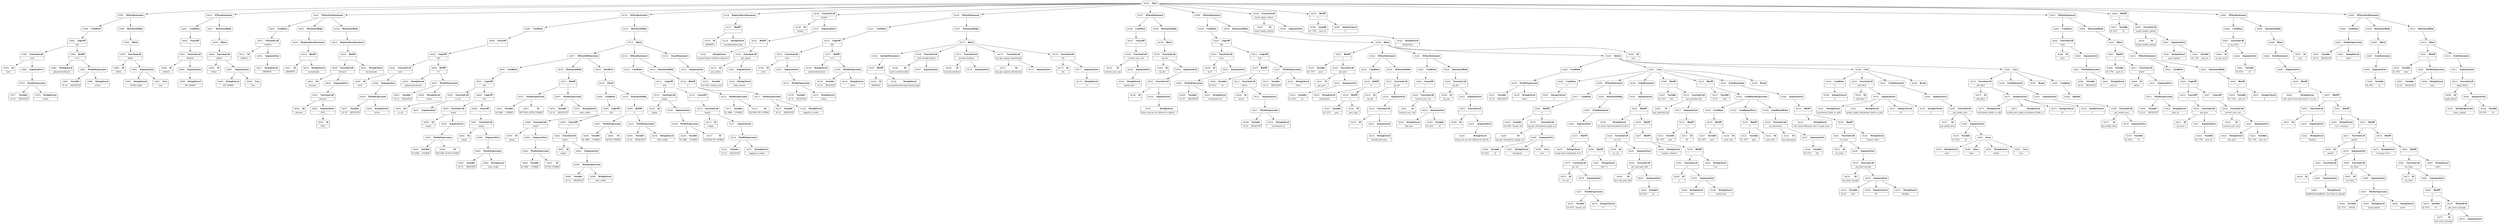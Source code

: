 digraph ast {
node [shape=none];
33976 [label=<<TABLE border='1' cellspacing='0' cellpadding='10' style='rounded' ><TR><TD border='0'>33976</TD><TD border='0'><B>Id</B></TD></TR><HR/><TR><TD border='0' cellpadding='5' colspan='2'>isset</TD></TR></TABLE>>];
33977 [label=<<TABLE border='1' cellspacing='0' cellpadding='10' style='rounded' ><TR><TD border='0'>33977</TD><TD border='0'><B>Variable</B></TD></TR><HR/><TR><TD border='0' cellpadding='5'>(0, 0)</TD><TD border='0' cellpadding='5'>_REQUEST</TD></TR></TABLE>>];
33978 [label=<<TABLE border='1' cellspacing='0' cellpadding='10' style='rounded' ><TR><TD border='0'>33978</TD><TD border='0'><B>StringLiteral</B></TD></TR><HR/><TR><TD border='0' cellpadding='5' colspan='2'>action</TD></TR></TABLE>>];
33979 [label=<<TABLE border='1' cellspacing='0' cellpadding='10' style='rounded' ><TR><TD border='0'>33979</TD><TD border='0'><B>PostfixExpression</B></TD></TR></TABLE>>];
33979 -> 33977 [weight=2];
33979 -> 33978 [weight=2];
33980 [label=<<TABLE border='1' cellspacing='0' cellpadding='10' style='rounded' ><TR><TD border='0'>33980</TD><TD border='0'><B>ArgumentList</B></TD></TR></TABLE>>];
33980 -> 33979 [weight=2];
33981 [label=<<TABLE border='1' cellspacing='0' cellpadding='10' style='rounded' ><TR><TD border='0'>33981</TD><TD border='0'><B>FunctionCall</B></TD></TR><HR/><TR><TD border='0' cellpadding='5' colspan='2'>isset</TD></TR></TABLE>>];
33981 -> 33976 [weight=2];
33981 -> 33980 [weight=2];
33982 [label=<<TABLE border='1' cellspacing='0' cellpadding='10' style='rounded' ><TR><TD border='0'>33982</TD><TD border='0'><B>LogicOP</B></TD></TR><HR/><TR><TD border='0' cellpadding='5' colspan='2'>&amp;&amp;</TD></TR></TABLE>>];
33982 -> 33981 [weight=2];
33982 -> 33984 [weight=2];
33983 [label=<<TABLE border='1' cellspacing='0' cellpadding='10' style='rounded' ><TR><TD border='0'>33983</TD><TD border='0'><B>StringLiteral</B></TD></TR><HR/><TR><TD border='0' cellpadding='5' colspan='2'>upload-attachment</TD></TR></TABLE>>];
33984 [label=<<TABLE border='1' cellspacing='0' cellpadding='10' style='rounded' ><TR><TD border='0'>33984</TD><TD border='0'><B>RelOP</B></TD></TR><HR/><TR><TD border='0' cellpadding='5' colspan='2'>===</TD></TR></TABLE>>];
33984 -> 33983 [weight=2];
33984 -> 33987 [weight=2];
33985 [label=<<TABLE border='1' cellspacing='0' cellpadding='10' style='rounded' ><TR><TD border='0'>33985</TD><TD border='0'><B>Variable</B></TD></TR><HR/><TR><TD border='0' cellpadding='5'>(0, 0)</TD><TD border='0' cellpadding='5'>_REQUEST</TD></TR></TABLE>>];
33986 [label=<<TABLE border='1' cellspacing='0' cellpadding='10' style='rounded' ><TR><TD border='0'>33986</TD><TD border='0'><B>StringLiteral</B></TD></TR><HR/><TR><TD border='0' cellpadding='5' colspan='2'>action</TD></TR></TABLE>>];
33987 [label=<<TABLE border='1' cellspacing='0' cellpadding='10' style='rounded' ><TR><TD border='0'>33987</TD><TD border='0'><B>PostfixExpression</B></TD></TR></TABLE>>];
33987 -> 33985 [weight=2];
33987 -> 33986 [weight=2];
33988 [label=<<TABLE border='1' cellspacing='0' cellpadding='10' style='rounded' ><TR><TD border='0'>33988</TD><TD border='0'><B>Condition</B></TD></TR></TABLE>>];
33988 -> 33982 [weight=2];
33989 [label=<<TABLE border='1' cellspacing='0' cellpadding='10' style='rounded' ><TR><TD border='0'>33989</TD><TD border='0'><B>Id</B></TD></TR><HR/><TR><TD border='0' cellpadding='5' colspan='2'>define</TD></TR></TABLE>>];
33990 [label=<<TABLE border='1' cellspacing='0' cellpadding='10' style='rounded' ><TR><TD border='0'>33990</TD><TD border='0'><B>StringLiteral</B></TD></TR><HR/><TR><TD border='0' cellpadding='5' colspan='2'>DOING_AJAX</TD></TR></TABLE>>];
33991 [label=<<TABLE border='1' cellspacing='0' cellpadding='10' style='rounded' ><TR><TD border='0'>33991</TD><TD border='0'><B>True</B></TD></TR><HR/><TR><TD border='0' cellpadding='5' colspan='2'>true</TD></TR></TABLE>>];
33992 [label=<<TABLE border='1' cellspacing='0' cellpadding='10' style='rounded' ><TR><TD border='0'>33992</TD><TD border='0'><B>ArgumentList</B></TD></TR></TABLE>>];
33992 -> 33990 [weight=2];
33992 -> 33991 [weight=2];
33993 [label=<<TABLE border='1' cellspacing='0' cellpadding='10' style='rounded' ><TR><TD border='0'>33993</TD><TD border='0'><B>FunctionCall</B></TD></TR><HR/><TR><TD border='0' cellpadding='5' colspan='2'>define</TD></TR></TABLE>>];
33993 -> 33989 [weight=2];
33993 -> 33992 [weight=2];
33994 [label=<<TABLE border='1' cellspacing='0' cellpadding='10' style='rounded' ><TR><TD border='0'>33994</TD><TD border='0'><B>Block</B></TD></TR></TABLE>>];
33994 -> 33993 [weight=2];
33995 [label=<<TABLE border='1' cellspacing='0' cellpadding='10' style='rounded' ><TR><TD border='0'>33995</TD><TD border='0'><B>IfThenStatement</B></TD></TR></TABLE>>];
33995 -> 33988 [weight=2];
33995 -> 33996 [weight=2];
33996 [label=<<TABLE border='1' cellspacing='0' cellpadding='10' style='rounded' ><TR><TD border='0'>33996</TD><TD border='0'><B>StatementBody</B></TD></TR></TABLE>>];
33996 -> 33994 [weight=2];
33998 [label=<<TABLE border='1' cellspacing='0' cellpadding='10' style='rounded' ><TR><TD border='0'>33998</TD><TD border='0'><B>Id</B></TD></TR><HR/><TR><TD border='0' cellpadding='5' colspan='2'>defined</TD></TR></TABLE>>];
33999 [label=<<TABLE border='1' cellspacing='0' cellpadding='10' style='rounded' ><TR><TD border='0'>33999</TD><TD border='0'><B>StringLiteral</B></TD></TR><HR/><TR><TD border='0' cellpadding='5' colspan='2'>WP_ADMIN</TD></TR></TABLE>>];
34000 [label=<<TABLE border='1' cellspacing='0' cellpadding='10' style='rounded' ><TR><TD border='0'>34000</TD><TD border='0'><B>ArgumentList</B></TD></TR></TABLE>>];
34000 -> 33999 [weight=2];
34001 [label=<<TABLE border='1' cellspacing='0' cellpadding='10' style='rounded' ><TR><TD border='0'>34001</TD><TD border='0'><B>FunctionCall</B></TD></TR><HR/><TR><TD border='0' cellpadding='5' colspan='2'>defined</TD></TR></TABLE>>];
34001 -> 33998 [weight=2];
34001 -> 34000 [weight=2];
34002 [label=<<TABLE border='1' cellspacing='0' cellpadding='10' style='rounded' ><TR><TD border='0'>34002</TD><TD border='0'><B>UnaryOP</B></TD></TR><HR/><TR><TD border='0' cellpadding='5' colspan='2'>!</TD></TR></TABLE>>];
34002 -> 34001 [weight=2];
34003 [label=<<TABLE border='1' cellspacing='0' cellpadding='10' style='rounded' ><TR><TD border='0'>34003</TD><TD border='0'><B>Condition</B></TD></TR></TABLE>>];
34003 -> 34002 [weight=2];
34004 [label=<<TABLE border='1' cellspacing='0' cellpadding='10' style='rounded' ><TR><TD border='0'>34004</TD><TD border='0'><B>Id</B></TD></TR><HR/><TR><TD border='0' cellpadding='5' colspan='2'>define</TD></TR></TABLE>>];
34005 [label=<<TABLE border='1' cellspacing='0' cellpadding='10' style='rounded' ><TR><TD border='0'>34005</TD><TD border='0'><B>StringLiteral</B></TD></TR><HR/><TR><TD border='0' cellpadding='5' colspan='2'>WP_ADMIN</TD></TR></TABLE>>];
34006 [label=<<TABLE border='1' cellspacing='0' cellpadding='10' style='rounded' ><TR><TD border='0'>34006</TD><TD border='0'><B>True</B></TD></TR><HR/><TR><TD border='0' cellpadding='5' colspan='2'>true</TD></TR></TABLE>>];
34007 [label=<<TABLE border='1' cellspacing='0' cellpadding='10' style='rounded' ><TR><TD border='0'>34007</TD><TD border='0'><B>ArgumentList</B></TD></TR></TABLE>>];
34007 -> 34005 [weight=2];
34007 -> 34006 [weight=2];
34008 [label=<<TABLE border='1' cellspacing='0' cellpadding='10' style='rounded' ><TR><TD border='0'>34008</TD><TD border='0'><B>FunctionCall</B></TD></TR><HR/><TR><TD border='0' cellpadding='5' colspan='2'>define</TD></TR></TABLE>>];
34008 -> 34004 [weight=2];
34008 -> 34007 [weight=2];
34009 [label=<<TABLE border='1' cellspacing='0' cellpadding='10' style='rounded' ><TR><TD border='0'>34009</TD><TD border='0'><B>Block</B></TD></TR></TABLE>>];
34009 -> 34008 [weight=2];
34010 [label=<<TABLE border='1' cellspacing='0' cellpadding='10' style='rounded' ><TR><TD border='0'>34010</TD><TD border='0'><B>IfThenStatement</B></TD></TR></TABLE>>];
34010 -> 34003 [weight=2];
34010 -> 34011 [weight=2];
34011 [label=<<TABLE border='1' cellspacing='0' cellpadding='10' style='rounded' ><TR><TD border='0'>34011</TD><TD border='0'><B>StatementBody</B></TD></TR></TABLE>>];
34011 -> 34009 [weight=2];
34012 [label=<<TABLE border='1' cellspacing='0' cellpadding='10' style='rounded' ><TR><TD border='0'>34012</TD><TD border='0'><B>Id</B></TD></TR><HR/><TR><TD border='0' cellpadding='5' colspan='2'>defined</TD></TR></TABLE>>];
34013 [label=<<TABLE border='1' cellspacing='0' cellpadding='10' style='rounded' ><TR><TD border='0'>34013</TD><TD border='0'><B>StringLiteral</B></TD></TR><HR/><TR><TD border='0' cellpadding='5' colspan='2'>ABSPATH</TD></TR></TABLE>>];
34014 [label=<<TABLE border='1' cellspacing='0' cellpadding='10' style='rounded' ><TR><TD border='0'>34014</TD><TD border='0'><B>ArgumentList</B></TD></TR></TABLE>>];
34014 -> 34013 [weight=2];
34015 [label=<<TABLE border='1' cellspacing='0' cellpadding='10' style='rounded' ><TR><TD border='0'>34015</TD><TD border='0'><B>FunctionCall</B></TD></TR><HR/><TR><TD border='0' cellpadding='5' colspan='2'>defined</TD></TR></TABLE>>];
34015 -> 34012 [weight=2];
34015 -> 34014 [weight=2];
34016 [label=<<TABLE border='1' cellspacing='0' cellpadding='10' style='rounded' ><TR><TD border='0'>34016</TD><TD border='0'><B>Condition</B></TD></TR></TABLE>>];
34016 -> 34015 [weight=2];
34017 [label=<<TABLE border='1' cellspacing='0' cellpadding='10' style='rounded' ><TR><TD border='0'>34017</TD><TD border='0'><B>Id</B></TD></TR><HR/><TR><TD border='0' cellpadding='5' colspan='2'>ABSPATH</TD></TR></TABLE>>];
34018 [label=<<TABLE border='1' cellspacing='0' cellpadding='10' style='rounded' ><TR><TD border='0'>34018</TD><TD border='0'><B>BinOP</B></TD></TR><HR/><TR><TD border='0' cellpadding='5' colspan='2'>.</TD></TR></TABLE>>];
34018 -> 34017 [weight=2];
34018 -> 34019 [weight=2];
34019 [label=<<TABLE border='1' cellspacing='0' cellpadding='10' style='rounded' ><TR><TD border='0'>34019</TD><TD border='0'><B>StringLiteral</B></TD></TR><HR/><TR><TD border='0' cellpadding='5' colspan='2'>wp-load.php</TD></TR></TABLE>>];
34020 [label=<<TABLE border='1' cellspacing='0' cellpadding='10' style='rounded' ><TR><TD border='0'>34020</TD><TD border='0'><B>RequireOnceStatement</B></TD></TR></TABLE>>];
34020 -> 34018 [weight=2];
34021 [label=<<TABLE border='1' cellspacing='0' cellpadding='10' style='rounded' ><TR><TD border='0'>34021</TD><TD border='0'><B>IfThenElseStatement</B></TD></TR></TABLE>>];
34021 -> 34016 [weight=2];
34021 -> 34022 [weight=2];
34021 -> 34034 [weight=2];
34022 [label=<<TABLE border='1' cellspacing='0' cellpadding='10' style='rounded' ><TR><TD border='0'>34022</TD><TD border='0'><B>StatementBody</B></TD></TR></TABLE>>];
34022 -> 34020 [weight=2];
34023 [label=<<TABLE border='1' cellspacing='0' cellpadding='10' style='rounded' ><TR><TD border='0'>34023</TD><TD border='0'><B>Id</B></TD></TR><HR/><TR><TD border='0' cellpadding='5' colspan='2'>dirname</TD></TR></TABLE>>];
34024 [label=<<TABLE border='1' cellspacing='0' cellpadding='10' style='rounded' ><TR><TD border='0'>34024</TD><TD border='0'><B>Id</B></TD></TR><HR/><TR><TD border='0' cellpadding='5' colspan='2'>dirname</TD></TR></TABLE>>];
34025 [label=<<TABLE border='1' cellspacing='0' cellpadding='10' style='rounded' ><TR><TD border='0'>34025</TD><TD border='0'><B>Id</B></TD></TR><HR/><TR><TD border='0' cellpadding='5' colspan='2'>__FILE__</TD></TR></TABLE>>];
34026 [label=<<TABLE border='1' cellspacing='0' cellpadding='10' style='rounded' ><TR><TD border='0'>34026</TD><TD border='0'><B>ArgumentList</B></TD></TR><HR/><TR><TD border='0' cellpadding='5' colspan='2'>__FILE__</TD></TR></TABLE>>];
34026 -> 34025 [weight=2];
34027 [label=<<TABLE border='1' cellspacing='0' cellpadding='10' style='rounded' ><TR><TD border='0'>34027</TD><TD border='0'><B>FunctionCall</B></TD></TR><HR/><TR><TD border='0' cellpadding='5' colspan='2'>dirname</TD></TR></TABLE>>];
34027 -> 34024 [weight=2];
34027 -> 34026 [weight=2];
34028 [label=<<TABLE border='1' cellspacing='0' cellpadding='10' style='rounded' ><TR><TD border='0'>34028</TD><TD border='0'><B>ArgumentList</B></TD></TR></TABLE>>];
34028 -> 34027 [weight=2];
34029 [label=<<TABLE border='1' cellspacing='0' cellpadding='10' style='rounded' ><TR><TD border='0'>34029</TD><TD border='0'><B>FunctionCall</B></TD></TR><HR/><TR><TD border='0' cellpadding='5' colspan='2'>dirname</TD></TR></TABLE>>];
34029 -> 34023 [weight=2];
34029 -> 34028 [weight=2];
34030 [label=<<TABLE border='1' cellspacing='0' cellpadding='10' style='rounded' ><TR><TD border='0'>34030</TD><TD border='0'><B>BinOP</B></TD></TR><HR/><TR><TD border='0' cellpadding='5' colspan='2'>.</TD></TR></TABLE>>];
34030 -> 34029 [weight=2];
34030 -> 34031 [weight=2];
34031 [label=<<TABLE border='1' cellspacing='0' cellpadding='10' style='rounded' ><TR><TD border='0'>34031</TD><TD border='0'><B>StringLiteral</B></TD></TR><HR/><TR><TD border='0' cellpadding='5' colspan='2'>wp-load.php</TD></TR></TABLE>>];
34032 [label=<<TABLE border='1' cellspacing='0' cellpadding='10' style='rounded' ><TR><TD border='0'>34032</TD><TD border='0'><B>RequireOnceStatement</B></TD></TR></TABLE>>];
34032 -> 34030 [weight=2];
34034 [label=<<TABLE border='1' cellspacing='0' cellpadding='10' style='rounded' ><TR><TD border='0'>34034</TD><TD border='0'><B>StatementBody</B></TD></TR></TABLE>>];
34034 -> 34032 [weight=2];
34036 [label=<<TABLE border='1' cellspacing='0' cellpadding='10' style='rounded' ><TR><TD border='0'>34036</TD><TD border='0'><B>Id</B></TD></TR><HR/><TR><TD border='0' cellpadding='5' colspan='2'>isset</TD></TR></TABLE>>];
34037 [label=<<TABLE border='1' cellspacing='0' cellpadding='10' style='rounded' ><TR><TD border='0'>34037</TD><TD border='0'><B>Variable</B></TD></TR><HR/><TR><TD border='0' cellpadding='5'>(0, 0)</TD><TD border='0' cellpadding='5'>_REQUEST</TD></TR></TABLE>>];
34038 [label=<<TABLE border='1' cellspacing='0' cellpadding='10' style='rounded' ><TR><TD border='0'>34038</TD><TD border='0'><B>StringLiteral</B></TD></TR><HR/><TR><TD border='0' cellpadding='5' colspan='2'>action</TD></TR></TABLE>>];
34039 [label=<<TABLE border='1' cellspacing='0' cellpadding='10' style='rounded' ><TR><TD border='0'>34039</TD><TD border='0'><B>PostfixExpression</B></TD></TR></TABLE>>];
34039 -> 34037 [weight=2];
34039 -> 34038 [weight=2];
34040 [label=<<TABLE border='1' cellspacing='0' cellpadding='10' style='rounded' ><TR><TD border='0'>34040</TD><TD border='0'><B>ArgumentList</B></TD></TR></TABLE>>];
34040 -> 34039 [weight=2];
34041 [label=<<TABLE border='1' cellspacing='0' cellpadding='10' style='rounded' ><TR><TD border='0'>34041</TD><TD border='0'><B>FunctionCall</B></TD></TR><HR/><TR><TD border='0' cellpadding='5' colspan='2'>isset</TD></TR></TABLE>>];
34041 -> 34036 [weight=2];
34041 -> 34040 [weight=2];
34042 [label=<<TABLE border='1' cellspacing='0' cellpadding='10' style='rounded' ><TR><TD border='0'>34042</TD><TD border='0'><B>LogicOP</B></TD></TR><HR/><TR><TD border='0' cellpadding='5' colspan='2'>&amp;&amp;</TD></TR></TABLE>>];
34042 -> 34041 [weight=2];
34042 -> 34044 [weight=2];
34043 [label=<<TABLE border='1' cellspacing='0' cellpadding='10' style='rounded' ><TR><TD border='0'>34043</TD><TD border='0'><B>StringLiteral</B></TD></TR><HR/><TR><TD border='0' cellpadding='5' colspan='2'>upload-attachment</TD></TR></TABLE>>];
34044 [label=<<TABLE border='1' cellspacing='0' cellpadding='10' style='rounded' ><TR><TD border='0'>34044</TD><TD border='0'><B>RelOP</B></TD></TR><HR/><TR><TD border='0' cellpadding='5' colspan='2'>==</TD></TR></TABLE>>];
34044 -> 34043 [weight=2];
34044 -> 34047 [weight=2];
34045 [label=<<TABLE border='1' cellspacing='0' cellpadding='10' style='rounded' ><TR><TD border='0'>34045</TD><TD border='0'><B>Variable</B></TD></TR><HR/><TR><TD border='0' cellpadding='5'>(0, 0)</TD><TD border='0' cellpadding='5'>_REQUEST</TD></TR></TABLE>>];
34046 [label=<<TABLE border='1' cellspacing='0' cellpadding='10' style='rounded' ><TR><TD border='0'>34046</TD><TD border='0'><B>StringLiteral</B></TD></TR><HR/><TR><TD border='0' cellpadding='5' colspan='2'>action</TD></TR></TABLE>>];
34047 [label=<<TABLE border='1' cellspacing='0' cellpadding='10' style='rounded' ><TR><TD border='0'>34047</TD><TD border='0'><B>PostfixExpression</B></TD></TR></TABLE>>];
34047 -> 34045 [weight=2];
34047 -> 34046 [weight=2];
34048 [label=<<TABLE border='1' cellspacing='0' cellpadding='10' style='rounded' ><TR><TD border='0'>34048</TD><TD border='0'><B>UnaryOP</B></TD></TR><HR/><TR><TD border='0' cellpadding='5' colspan='2'>!</TD></TR></TABLE>>];
34048 -> 34042 [weight=2];
34049 [label=<<TABLE border='1' cellspacing='0' cellpadding='10' style='rounded' ><TR><TD border='0'>34049</TD><TD border='0'><B>Condition</B></TD></TR></TABLE>>];
34049 -> 34048 [weight=2];
34050 [label=<<TABLE border='1' cellspacing='0' cellpadding='10' style='rounded' ><TR><TD border='0'>34050</TD><TD border='0'><B>Id</B></TD></TR><HR/><TR><TD border='0' cellpadding='5' colspan='2'>is_ssl</TD></TR></TABLE>>];
34051 [label=<<TABLE border='1' cellspacing='0' cellpadding='10' style='rounded' ><TR><TD border='0'>34051</TD><TD border='0'><B>ArgumentList</B></TD></TR></TABLE>>];
34052 [label=<<TABLE border='1' cellspacing='0' cellpadding='10' style='rounded' ><TR><TD border='0'>34052</TD><TD border='0'><B>FunctionCall</B></TD></TR><HR/><TR><TD border='0' cellpadding='5' colspan='2'>is_ssl</TD></TR></TABLE>>];
34052 -> 34050 [weight=2];
34052 -> 34051 [weight=2];
34053 [label=<<TABLE border='1' cellspacing='0' cellpadding='10' style='rounded' ><TR><TD border='0'>34053</TD><TD border='0'><B>LogicOP</B></TD></TR><HR/><TR><TD border='0' cellpadding='5' colspan='2'>&amp;&amp;</TD></TR></TABLE>>];
34053 -> 34052 [weight=2];
34053 -> 34060 [weight=2];
34054 [label=<<TABLE border='1' cellspacing='0' cellpadding='10' style='rounded' ><TR><TD border='0'>34054</TD><TD border='0'><B>Id</B></TD></TR><HR/><TR><TD border='0' cellpadding='5' colspan='2'>empty</TD></TR></TABLE>>];
34055 [label=<<TABLE border='1' cellspacing='0' cellpadding='10' style='rounded' ><TR><TD border='0'>34055</TD><TD border='0'><B>Variable</B></TD></TR><HR/><TR><TD border='0' cellpadding='5'>(0, 808)</TD><TD border='0' cellpadding='5'>_COOKIE</TD></TR></TABLE>>];
34056 [label=<<TABLE border='1' cellspacing='0' cellpadding='10' style='rounded' ><TR><TD border='0'>34056</TD><TD border='0'><B>Id</B></TD></TR><HR/><TR><TD border='0' cellpadding='5' colspan='2'>SECURE_AUTH_COOKIE</TD></TR></TABLE>>];
34057 [label=<<TABLE border='1' cellspacing='0' cellpadding='10' style='rounded' ><TR><TD border='0'>34057</TD><TD border='0'><B>PostfixExpression</B></TD></TR></TABLE>>];
34057 -> 34055 [weight=2];
34057 -> 34056 [weight=2];
34058 [label=<<TABLE border='1' cellspacing='0' cellpadding='10' style='rounded' ><TR><TD border='0'>34058</TD><TD border='0'><B>ArgumentList</B></TD></TR></TABLE>>];
34058 -> 34057 [weight=2];
34059 [label=<<TABLE border='1' cellspacing='0' cellpadding='10' style='rounded' ><TR><TD border='0'>34059</TD><TD border='0'><B>FunctionCall</B></TD></TR><HR/><TR><TD border='0' cellpadding='5' colspan='2'>empty</TD></TR></TABLE>>];
34059 -> 34054 [weight=2];
34059 -> 34058 [weight=2];
34060 [label=<<TABLE border='1' cellspacing='0' cellpadding='10' style='rounded' ><TR><TD border='0'>34060</TD><TD border='0'><B>LogicOP</B></TD></TR><HR/><TR><TD border='0' cellpadding='5' colspan='2'>&amp;&amp;</TD></TR></TABLE>>];
34060 -> 34059 [weight=2];
34060 -> 34068 [weight=2];
34062 [label=<<TABLE border='1' cellspacing='0' cellpadding='10' style='rounded' ><TR><TD border='0'>34062</TD><TD border='0'><B>Id</B></TD></TR><HR/><TR><TD border='0' cellpadding='5' colspan='2'>empty</TD></TR></TABLE>>];
34063 [label=<<TABLE border='1' cellspacing='0' cellpadding='10' style='rounded' ><TR><TD border='0'>34063</TD><TD border='0'><B>Variable</B></TD></TR><HR/><TR><TD border='0' cellpadding='5'>(0, 0)</TD><TD border='0' cellpadding='5'>_REQUEST</TD></TR></TABLE>>];
34064 [label=<<TABLE border='1' cellspacing='0' cellpadding='10' style='rounded' ><TR><TD border='0'>34064</TD><TD border='0'><B>StringLiteral</B></TD></TR><HR/><TR><TD border='0' cellpadding='5' colspan='2'>auth_cookie</TD></TR></TABLE>>];
34065 [label=<<TABLE border='1' cellspacing='0' cellpadding='10' style='rounded' ><TR><TD border='0'>34065</TD><TD border='0'><B>PostfixExpression</B></TD></TR></TABLE>>];
34065 -> 34063 [weight=2];
34065 -> 34064 [weight=2];
34066 [label=<<TABLE border='1' cellspacing='0' cellpadding='10' style='rounded' ><TR><TD border='0'>34066</TD><TD border='0'><B>ArgumentList</B></TD></TR></TABLE>>];
34066 -> 34065 [weight=2];
34067 [label=<<TABLE border='1' cellspacing='0' cellpadding='10' style='rounded' ><TR><TD border='0'>34067</TD><TD border='0'><B>FunctionCall</B></TD></TR><HR/><TR><TD border='0' cellpadding='5' colspan='2'>empty</TD></TR></TABLE>>];
34067 -> 34062 [weight=2];
34067 -> 34066 [weight=2];
34068 [label=<<TABLE border='1' cellspacing='0' cellpadding='10' style='rounded' ><TR><TD border='0'>34068</TD><TD border='0'><B>UnaryOP</B></TD></TR><HR/><TR><TD border='0' cellpadding='5' colspan='2'>!</TD></TR></TABLE>>];
34068 -> 34067 [weight=2];
34069 [label=<<TABLE border='1' cellspacing='0' cellpadding='10' style='rounded' ><TR><TD border='0'>34069</TD><TD border='0'><B>Condition</B></TD></TR></TABLE>>];
34069 -> 34053 [weight=2];
34070 [label=<<TABLE border='1' cellspacing='0' cellpadding='10' style='rounded' ><TR><TD border='0'>34070</TD><TD border='0'><B>Variable</B></TD></TR><HR/><TR><TD border='0' cellpadding='5'>(0, 808)</TD><TD border='0' cellpadding='5'>_COOKIE</TD></TR></TABLE>>];
34071 [label=<<TABLE border='1' cellspacing='0' cellpadding='10' style='rounded' ><TR><TD border='0'>34071</TD><TD border='0'><B>Id</B></TD></TR><HR/><TR><TD border='0' cellpadding='5' colspan='2'>SECURE_AUTH_COOKIE</TD></TR></TABLE>>];
34072 [label=<<TABLE border='1' cellspacing='0' cellpadding='10' style='rounded' ><TR><TD border='0'>34072</TD><TD border='0'><B>PostfixExpression</B></TD></TR></TABLE>>];
34072 -> 34070 [weight=2];
34072 -> 34071 [weight=2];
34073 [label=<<TABLE border='1' cellspacing='0' cellpadding='10' style='rounded' ><TR><TD border='0'>34073</TD><TD border='0'><B>BinOP</B></TD></TR><HR/><TR><TD border='0' cellpadding='5' colspan='2'>=</TD></TR></TABLE>>];
34073 -> 34072 [weight=2];
34073 -> 34076 [weight=2];
34074 [label=<<TABLE border='1' cellspacing='0' cellpadding='10' style='rounded' ><TR><TD border='0'>34074</TD><TD border='0'><B>Variable</B></TD></TR><HR/><TR><TD border='0' cellpadding='5'>(0, 0)</TD><TD border='0' cellpadding='5'>_REQUEST</TD></TR></TABLE>>];
34075 [label=<<TABLE border='1' cellspacing='0' cellpadding='10' style='rounded' ><TR><TD border='0'>34075</TD><TD border='0'><B>StringLiteral</B></TD></TR><HR/><TR><TD border='0' cellpadding='5' colspan='2'>auth_cookie</TD></TR></TABLE>>];
34076 [label=<<TABLE border='1' cellspacing='0' cellpadding='10' style='rounded' ><TR><TD border='0'>34076</TD><TD border='0'><B>PostfixExpression</B></TD></TR></TABLE>>];
34076 -> 34074 [weight=2];
34076 -> 34075 [weight=2];
34077 [label=<<TABLE border='1' cellspacing='0' cellpadding='10' style='rounded' ><TR><TD border='0'>34077</TD><TD border='0'><B>IfThenElifStatement</B></TD></TR></TABLE>>];
34077 -> 34069 [weight=2];
34077 -> 34078 [weight=2];
34077 -> 34104 [weight=2];
34078 [label=<<TABLE border='1' cellspacing='0' cellpadding='10' style='rounded' ><TR><TD border='0'>34078</TD><TD border='0'><B>StatementBody</B></TD></TR></TABLE>>];
34078 -> 34073 [weight=2];
34079 [label=<<TABLE border='1' cellspacing='0' cellpadding='10' style='rounded' ><TR><TD border='0'>34079</TD><TD border='0'><B>Id</B></TD></TR><HR/><TR><TD border='0' cellpadding='5' colspan='2'>empty</TD></TR></TABLE>>];
34080 [label=<<TABLE border='1' cellspacing='0' cellpadding='10' style='rounded' ><TR><TD border='0'>34080</TD><TD border='0'><B>Variable</B></TD></TR><HR/><TR><TD border='0' cellpadding='5'>(0, 808)</TD><TD border='0' cellpadding='5'>_COOKIE</TD></TR></TABLE>>];
34081 [label=<<TABLE border='1' cellspacing='0' cellpadding='10' style='rounded' ><TR><TD border='0'>34081</TD><TD border='0'><B>Id</B></TD></TR><HR/><TR><TD border='0' cellpadding='5' colspan='2'>AUTH_COOKIE</TD></TR></TABLE>>];
34082 [label=<<TABLE border='1' cellspacing='0' cellpadding='10' style='rounded' ><TR><TD border='0'>34082</TD><TD border='0'><B>PostfixExpression</B></TD></TR></TABLE>>];
34082 -> 34080 [weight=2];
34082 -> 34081 [weight=2];
34083 [label=<<TABLE border='1' cellspacing='0' cellpadding='10' style='rounded' ><TR><TD border='0'>34083</TD><TD border='0'><B>ArgumentList</B></TD></TR></TABLE>>];
34083 -> 34082 [weight=2];
34084 [label=<<TABLE border='1' cellspacing='0' cellpadding='10' style='rounded' ><TR><TD border='0'>34084</TD><TD border='0'><B>FunctionCall</B></TD></TR><HR/><TR><TD border='0' cellpadding='5' colspan='2'>empty</TD></TR></TABLE>>];
34084 -> 34079 [weight=2];
34084 -> 34083 [weight=2];
34085 [label=<<TABLE border='1' cellspacing='0' cellpadding='10' style='rounded' ><TR><TD border='0'>34085</TD><TD border='0'><B>LogicOP</B></TD></TR><HR/><TR><TD border='0' cellpadding='5' colspan='2'>&amp;&amp;</TD></TR></TABLE>>];
34085 -> 34084 [weight=2];
34085 -> 34093 [weight=2];
34087 [label=<<TABLE border='1' cellspacing='0' cellpadding='10' style='rounded' ><TR><TD border='0'>34087</TD><TD border='0'><B>Id</B></TD></TR><HR/><TR><TD border='0' cellpadding='5' colspan='2'>empty</TD></TR></TABLE>>];
34088 [label=<<TABLE border='1' cellspacing='0' cellpadding='10' style='rounded' ><TR><TD border='0'>34088</TD><TD border='0'><B>Variable</B></TD></TR><HR/><TR><TD border='0' cellpadding='5'>(0, 0)</TD><TD border='0' cellpadding='5'>_REQUEST</TD></TR></TABLE>>];
34089 [label=<<TABLE border='1' cellspacing='0' cellpadding='10' style='rounded' ><TR><TD border='0'>34089</TD><TD border='0'><B>StringLiteral</B></TD></TR><HR/><TR><TD border='0' cellpadding='5' colspan='2'>auth_cookie</TD></TR></TABLE>>];
34090 [label=<<TABLE border='1' cellspacing='0' cellpadding='10' style='rounded' ><TR><TD border='0'>34090</TD><TD border='0'><B>PostfixExpression</B></TD></TR></TABLE>>];
34090 -> 34088 [weight=2];
34090 -> 34089 [weight=2];
34091 [label=<<TABLE border='1' cellspacing='0' cellpadding='10' style='rounded' ><TR><TD border='0'>34091</TD><TD border='0'><B>ArgumentList</B></TD></TR></TABLE>>];
34091 -> 34090 [weight=2];
34092 [label=<<TABLE border='1' cellspacing='0' cellpadding='10' style='rounded' ><TR><TD border='0'>34092</TD><TD border='0'><B>FunctionCall</B></TD></TR><HR/><TR><TD border='0' cellpadding='5' colspan='2'>empty</TD></TR></TABLE>>];
34092 -> 34087 [weight=2];
34092 -> 34091 [weight=2];
34093 [label=<<TABLE border='1' cellspacing='0' cellpadding='10' style='rounded' ><TR><TD border='0'>34093</TD><TD border='0'><B>UnaryOP</B></TD></TR><HR/><TR><TD border='0' cellpadding='5' colspan='2'>!</TD></TR></TABLE>>];
34093 -> 34092 [weight=2];
34094 [label=<<TABLE border='1' cellspacing='0' cellpadding='10' style='rounded' ><TR><TD border='0'>34094</TD><TD border='0'><B>Condition</B></TD></TR></TABLE>>];
34094 -> 34085 [weight=2];
34095 [label=<<TABLE border='1' cellspacing='0' cellpadding='10' style='rounded' ><TR><TD border='0'>34095</TD><TD border='0'><B>Variable</B></TD></TR><HR/><TR><TD border='0' cellpadding='5'>(0, 808)</TD><TD border='0' cellpadding='5'>_COOKIE</TD></TR></TABLE>>];
34096 [label=<<TABLE border='1' cellspacing='0' cellpadding='10' style='rounded' ><TR><TD border='0'>34096</TD><TD border='0'><B>Id</B></TD></TR><HR/><TR><TD border='0' cellpadding='5' colspan='2'>AUTH_COOKIE</TD></TR></TABLE>>];
34097 [label=<<TABLE border='1' cellspacing='0' cellpadding='10' style='rounded' ><TR><TD border='0'>34097</TD><TD border='0'><B>PostfixExpression</B></TD></TR></TABLE>>];
34097 -> 34095 [weight=2];
34097 -> 34096 [weight=2];
34098 [label=<<TABLE border='1' cellspacing='0' cellpadding='10' style='rounded' ><TR><TD border='0'>34098</TD><TD border='0'><B>BinOP</B></TD></TR><HR/><TR><TD border='0' cellpadding='5' colspan='2'>=</TD></TR></TABLE>>];
34098 -> 34097 [weight=2];
34098 -> 34101 [weight=2];
34099 [label=<<TABLE border='1' cellspacing='0' cellpadding='10' style='rounded' ><TR><TD border='0'>34099</TD><TD border='0'><B>Variable</B></TD></TR><HR/><TR><TD border='0' cellpadding='5'>(0, 0)</TD><TD border='0' cellpadding='5'>_REQUEST</TD></TR></TABLE>>];
34100 [label=<<TABLE border='1' cellspacing='0' cellpadding='10' style='rounded' ><TR><TD border='0'>34100</TD><TD border='0'><B>StringLiteral</B></TD></TR><HR/><TR><TD border='0' cellpadding='5' colspan='2'>auth_cookie</TD></TR></TABLE>>];
34101 [label=<<TABLE border='1' cellspacing='0' cellpadding='10' style='rounded' ><TR><TD border='0'>34101</TD><TD border='0'><B>PostfixExpression</B></TD></TR></TABLE>>];
34101 -> 34099 [weight=2];
34101 -> 34100 [weight=2];
34102 [label=<<TABLE border='1' cellspacing='0' cellpadding='10' style='rounded' ><TR><TD border='0'>34102</TD><TD border='0'><B>ElseIf</B></TD></TR></TABLE>>];
34102 -> 34094 [weight=2];
34102 -> 34103 [weight=2];
34103 [label=<<TABLE border='1' cellspacing='0' cellpadding='10' style='rounded' ><TR><TD border='0'>34103</TD><TD border='0'><B>StatementBody</B></TD></TR></TABLE>>];
34103 -> 34098 [weight=2];
34104 [label=<<TABLE border='1' cellspacing='0' cellpadding='10' style='rounded' ><TR><TD border='0'>34104</TD><TD border='0'><B>ElseIfList</B></TD></TR></TABLE>>];
34104 -> 34102 [weight=2];
34105 [label=<<TABLE border='1' cellspacing='0' cellpadding='10' style='rounded' ><TR><TD border='0'>34105</TD><TD border='0'><B>Id</B></TD></TR><HR/><TR><TD border='0' cellpadding='5' colspan='2'>empty</TD></TR></TABLE>>];
34106 [label=<<TABLE border='1' cellspacing='0' cellpadding='10' style='rounded' ><TR><TD border='0'>34106</TD><TD border='0'><B>Variable</B></TD></TR><HR/><TR><TD border='0' cellpadding='5'>(0, 808)</TD><TD border='0' cellpadding='5'>_COOKIE</TD></TR></TABLE>>];
34107 [label=<<TABLE border='1' cellspacing='0' cellpadding='10' style='rounded' ><TR><TD border='0'>34107</TD><TD border='0'><B>Id</B></TD></TR><HR/><TR><TD border='0' cellpadding='5' colspan='2'>LOGGED_IN_COOKIE</TD></TR></TABLE>>];
34108 [label=<<TABLE border='1' cellspacing='0' cellpadding='10' style='rounded' ><TR><TD border='0'>34108</TD><TD border='0'><B>PostfixExpression</B></TD></TR></TABLE>>];
34108 -> 34106 [weight=2];
34108 -> 34107 [weight=2];
34109 [label=<<TABLE border='1' cellspacing='0' cellpadding='10' style='rounded' ><TR><TD border='0'>34109</TD><TD border='0'><B>ArgumentList</B></TD></TR></TABLE>>];
34109 -> 34108 [weight=2];
34110 [label=<<TABLE border='1' cellspacing='0' cellpadding='10' style='rounded' ><TR><TD border='0'>34110</TD><TD border='0'><B>FunctionCall</B></TD></TR><HR/><TR><TD border='0' cellpadding='5' colspan='2'>empty</TD></TR></TABLE>>];
34110 -> 34105 [weight=2];
34110 -> 34109 [weight=2];
34111 [label=<<TABLE border='1' cellspacing='0' cellpadding='10' style='rounded' ><TR><TD border='0'>34111</TD><TD border='0'><B>LogicOP</B></TD></TR><HR/><TR><TD border='0' cellpadding='5' colspan='2'>&amp;&amp;</TD></TR></TABLE>>];
34111 -> 34110 [weight=2];
34111 -> 34119 [weight=2];
34113 [label=<<TABLE border='1' cellspacing='0' cellpadding='10' style='rounded' ><TR><TD border='0'>34113</TD><TD border='0'><B>Id</B></TD></TR><HR/><TR><TD border='0' cellpadding='5' colspan='2'>empty</TD></TR></TABLE>>];
34114 [label=<<TABLE border='1' cellspacing='0' cellpadding='10' style='rounded' ><TR><TD border='0'>34114</TD><TD border='0'><B>Variable</B></TD></TR><HR/><TR><TD border='0' cellpadding='5'>(0, 0)</TD><TD border='0' cellpadding='5'>_REQUEST</TD></TR></TABLE>>];
34115 [label=<<TABLE border='1' cellspacing='0' cellpadding='10' style='rounded' ><TR><TD border='0'>34115</TD><TD border='0'><B>StringLiteral</B></TD></TR><HR/><TR><TD border='0' cellpadding='5' colspan='2'>logged_in_cookie</TD></TR></TABLE>>];
34116 [label=<<TABLE border='1' cellspacing='0' cellpadding='10' style='rounded' ><TR><TD border='0'>34116</TD><TD border='0'><B>PostfixExpression</B></TD></TR></TABLE>>];
34116 -> 34114 [weight=2];
34116 -> 34115 [weight=2];
34117 [label=<<TABLE border='1' cellspacing='0' cellpadding='10' style='rounded' ><TR><TD border='0'>34117</TD><TD border='0'><B>ArgumentList</B></TD></TR></TABLE>>];
34117 -> 34116 [weight=2];
34118 [label=<<TABLE border='1' cellspacing='0' cellpadding='10' style='rounded' ><TR><TD border='0'>34118</TD><TD border='0'><B>FunctionCall</B></TD></TR><HR/><TR><TD border='0' cellpadding='5' colspan='2'>empty</TD></TR></TABLE>>];
34118 -> 34113 [weight=2];
34118 -> 34117 [weight=2];
34119 [label=<<TABLE border='1' cellspacing='0' cellpadding='10' style='rounded' ><TR><TD border='0'>34119</TD><TD border='0'><B>UnaryOP</B></TD></TR><HR/><TR><TD border='0' cellpadding='5' colspan='2'>!</TD></TR></TABLE>>];
34119 -> 34118 [weight=2];
34120 [label=<<TABLE border='1' cellspacing='0' cellpadding='10' style='rounded' ><TR><TD border='0'>34120</TD><TD border='0'><B>Condition</B></TD></TR></TABLE>>];
34120 -> 34111 [weight=2];
34121 [label=<<TABLE border='1' cellspacing='0' cellpadding='10' style='rounded' ><TR><TD border='0'>34121</TD><TD border='0'><B>Variable</B></TD></TR><HR/><TR><TD border='0' cellpadding='5'>(0, 808)</TD><TD border='0' cellpadding='5'>_COOKIE</TD></TR></TABLE>>];
34122 [label=<<TABLE border='1' cellspacing='0' cellpadding='10' style='rounded' ><TR><TD border='0'>34122</TD><TD border='0'><B>Id</B></TD></TR><HR/><TR><TD border='0' cellpadding='5' colspan='2'>LOGGED_IN_COOKIE</TD></TR></TABLE>>];
34123 [label=<<TABLE border='1' cellspacing='0' cellpadding='10' style='rounded' ><TR><TD border='0'>34123</TD><TD border='0'><B>PostfixExpression</B></TD></TR></TABLE>>];
34123 -> 34121 [weight=2];
34123 -> 34122 [weight=2];
34124 [label=<<TABLE border='1' cellspacing='0' cellpadding='10' style='rounded' ><TR><TD border='0'>34124</TD><TD border='0'><B>BinOP</B></TD></TR><HR/><TR><TD border='0' cellpadding='5' colspan='2'>=</TD></TR></TABLE>>];
34124 -> 34123 [weight=2];
34124 -> 34127 [weight=2];
34125 [label=<<TABLE border='1' cellspacing='0' cellpadding='10' style='rounded' ><TR><TD border='0'>34125</TD><TD border='0'><B>Variable</B></TD></TR><HR/><TR><TD border='0' cellpadding='5'>(0, 0)</TD><TD border='0' cellpadding='5'>_REQUEST</TD></TR></TABLE>>];
34126 [label=<<TABLE border='1' cellspacing='0' cellpadding='10' style='rounded' ><TR><TD border='0'>34126</TD><TD border='0'><B>StringLiteral</B></TD></TR><HR/><TR><TD border='0' cellpadding='5' colspan='2'>logged_in_cookie</TD></TR></TABLE>>];
34127 [label=<<TABLE border='1' cellspacing='0' cellpadding='10' style='rounded' ><TR><TD border='0'>34127</TD><TD border='0'><B>PostfixExpression</B></TD></TR></TABLE>>];
34127 -> 34125 [weight=2];
34127 -> 34126 [weight=2];
34128 [label=<<TABLE border='1' cellspacing='0' cellpadding='10' style='rounded' ><TR><TD border='0'>34128</TD><TD border='0'><B>IfThenStatement</B></TD></TR></TABLE>>];
34128 -> 34120 [weight=2];
34128 -> 34129 [weight=2];
34129 [label=<<TABLE border='1' cellspacing='0' cellpadding='10' style='rounded' ><TR><TD border='0'>34129</TD><TD border='0'><B>StatementBody</B></TD></TR></TABLE>>];
34129 -> 34124 [weight=2];
34130 [label=<<TABLE border='1' cellspacing='0' cellpadding='10' style='rounded' ><TR><TD border='0'>34130</TD><TD border='0'><B>Variable</B></TD></TR><HR/><TR><TD border='0' cellpadding='5'>(0, 830)</TD><TD border='0' cellpadding='5'>current_user</TD></TR></TABLE>>];
34131 [label=<<TABLE border='1' cellspacing='0' cellpadding='10' style='rounded' ><TR><TD border='0'>34131</TD><TD border='0'><B>ArgumentList</B></TD></TR></TABLE>>];
34131 -> 34130 [weight=2];
34132 [label=<<TABLE border='1' cellspacing='0' cellpadding='10' style='rounded' ><TR><TD border='0'>34132</TD><TD border='0'><B>UnsetStatement</B></TD></TR></TABLE>>];
34132 -> 34131 [weight=2];
34133 [label=<<TABLE border='1' cellspacing='0' cellpadding='10' style='rounded' ><TR><TD border='0'>34133</TD><TD border='0'><B>Block</B></TD></TR></TABLE>>];
34133 -> 34077 [weight=2];
34133 -> 34128 [weight=2];
34133 -> 34132 [weight=2];
34134 [label=<<TABLE border='1' cellspacing='0' cellpadding='10' style='rounded' ><TR><TD border='0'>34134</TD><TD border='0'><B>IfThenStatement</B></TD></TR></TABLE>>];
34134 -> 34049 [weight=2];
34134 -> 34135 [weight=2];
34135 [label=<<TABLE border='1' cellspacing='0' cellpadding='10' style='rounded' ><TR><TD border='0'>34135</TD><TD border='0'><B>StatementBody</B></TD></TR></TABLE>>];
34135 -> 34133 [weight=2];
34136 [label=<<TABLE border='1' cellspacing='0' cellpadding='10' style='rounded' ><TR><TD border='0'>34136</TD><TD border='0'><B>Id</B></TD></TR><HR/><TR><TD border='0' cellpadding='5' colspan='2'>ABSPATH</TD></TR></TABLE>>];
34137 [label=<<TABLE border='1' cellspacing='0' cellpadding='10' style='rounded' ><TR><TD border='0'>34137</TD><TD border='0'><B>BinOP</B></TD></TR><HR/><TR><TD border='0' cellpadding='5' colspan='2'>.</TD></TR></TABLE>>];
34137 -> 34136 [weight=2];
34137 -> 34138 [weight=2];
34138 [label=<<TABLE border='1' cellspacing='0' cellpadding='10' style='rounded' ><TR><TD border='0'>34138</TD><TD border='0'><B>StringLiteral</B></TD></TR><HR/><TR><TD border='0' cellpadding='5' colspan='2'>wp-adminadmin.php</TD></TR></TABLE>>];
34139 [label=<<TABLE border='1' cellspacing='0' cellpadding='10' style='rounded' ><TR><TD border='0'>34139</TD><TD border='0'><B>RequireOnceStatement</B></TD></TR></TABLE>>];
34139 -> 34137 [weight=2];
34140 [label=<<TABLE border='1' cellspacing='0' cellpadding='10' style='rounded' ><TR><TD border='0'>34140</TD><TD border='0'><B>Id</B></TD></TR><HR/><TR><TD border='0' cellpadding='5' colspan='2'>header</TD></TR></TABLE>>];
34141 [label=<<TABLE border='1' cellspacing='0' cellpadding='10' style='rounded' ><TR><TD border='0'>34141</TD><TD border='0'><B>StringLiteral</B></TD></TR><HR/><TR><TD border='0' cellpadding='5' colspan='2'>Content-Type: texthtml; charset=</TD></TR></TABLE>>];
34142 [label=<<TABLE border='1' cellspacing='0' cellpadding='10' style='rounded' ><TR><TD border='0'>34142</TD><TD border='0'><B>BinOP</B></TD></TR><HR/><TR><TD border='0' cellpadding='5' colspan='2'>.</TD></TR></TABLE>>];
34142 -> 34141 [weight=2];
34142 -> 34146 [weight=2];
34143 [label=<<TABLE border='1' cellspacing='0' cellpadding='10' style='rounded' ><TR><TD border='0'>34143</TD><TD border='0'><B>Id</B></TD></TR><HR/><TR><TD border='0' cellpadding='5' colspan='2'>get_option</TD></TR></TABLE>>];
34144 [label=<<TABLE border='1' cellspacing='0' cellpadding='10' style='rounded' ><TR><TD border='0'>34144</TD><TD border='0'><B>StringLiteral</B></TD></TR><HR/><TR><TD border='0' cellpadding='5' colspan='2'>blog_charset</TD></TR></TABLE>>];
34145 [label=<<TABLE border='1' cellspacing='0' cellpadding='10' style='rounded' ><TR><TD border='0'>34145</TD><TD border='0'><B>ArgumentList</B></TD></TR></TABLE>>];
34145 -> 34144 [weight=2];
34146 [label=<<TABLE border='1' cellspacing='0' cellpadding='10' style='rounded' ><TR><TD border='0'>34146</TD><TD border='0'><B>FunctionCall</B></TD></TR><HR/><TR><TD border='0' cellpadding='5' colspan='2'>get_option</TD></TR></TABLE>>];
34146 -> 34143 [weight=2];
34146 -> 34145 [weight=2];
34147 [label=<<TABLE border='1' cellspacing='0' cellpadding='10' style='rounded' ><TR><TD border='0'>34147</TD><TD border='0'><B>ArgumentList</B></TD></TR></TABLE>>];
34147 -> 34142 [weight=2];
34148 [label=<<TABLE border='1' cellspacing='0' cellpadding='10' style='rounded' ><TR><TD border='0'>34148</TD><TD border='0'><B>FunctionCall</B></TD></TR><HR/><TR><TD border='0' cellpadding='5' colspan='2'>header</TD></TR></TABLE>>];
34148 -> 34140 [weight=2];
34148 -> 34147 [weight=2];
34149 [label=<<TABLE border='1' cellspacing='0' cellpadding='10' style='rounded' ><TR><TD border='0'>34149</TD><TD border='0'><B>Id</B></TD></TR><HR/><TR><TD border='0' cellpadding='5' colspan='2'>isset</TD></TR></TABLE>>];
34150 [label=<<TABLE border='1' cellspacing='0' cellpadding='10' style='rounded' ><TR><TD border='0'>34150</TD><TD border='0'><B>Variable</B></TD></TR><HR/><TR><TD border='0' cellpadding='5'>(0, 0)</TD><TD border='0' cellpadding='5'>_REQUEST</TD></TR></TABLE>>];
34151 [label=<<TABLE border='1' cellspacing='0' cellpadding='10' style='rounded' ><TR><TD border='0'>34151</TD><TD border='0'><B>StringLiteral</B></TD></TR><HR/><TR><TD border='0' cellpadding='5' colspan='2'>action</TD></TR></TABLE>>];
34152 [label=<<TABLE border='1' cellspacing='0' cellpadding='10' style='rounded' ><TR><TD border='0'>34152</TD><TD border='0'><B>PostfixExpression</B></TD></TR></TABLE>>];
34152 -> 34150 [weight=2];
34152 -> 34151 [weight=2];
34153 [label=<<TABLE border='1' cellspacing='0' cellpadding='10' style='rounded' ><TR><TD border='0'>34153</TD><TD border='0'><B>ArgumentList</B></TD></TR></TABLE>>];
34153 -> 34152 [weight=2];
34154 [label=<<TABLE border='1' cellspacing='0' cellpadding='10' style='rounded' ><TR><TD border='0'>34154</TD><TD border='0'><B>FunctionCall</B></TD></TR><HR/><TR><TD border='0' cellpadding='5' colspan='2'>isset</TD></TR></TABLE>>];
34154 -> 34149 [weight=2];
34154 -> 34153 [weight=2];
34155 [label=<<TABLE border='1' cellspacing='0' cellpadding='10' style='rounded' ><TR><TD border='0'>34155</TD><TD border='0'><B>LogicOP</B></TD></TR><HR/><TR><TD border='0' cellpadding='5' colspan='2'>&amp;&amp;</TD></TR></TABLE>>];
34155 -> 34154 [weight=2];
34155 -> 34157 [weight=2];
34156 [label=<<TABLE border='1' cellspacing='0' cellpadding='10' style='rounded' ><TR><TD border='0'>34156</TD><TD border='0'><B>StringLiteral</B></TD></TR><HR/><TR><TD border='0' cellpadding='5' colspan='2'>upload-attachment</TD></TR></TABLE>>];
34157 [label=<<TABLE border='1' cellspacing='0' cellpadding='10' style='rounded' ><TR><TD border='0'>34157</TD><TD border='0'><B>RelOP</B></TD></TR><HR/><TR><TD border='0' cellpadding='5' colspan='2'>===</TD></TR></TABLE>>];
34157 -> 34156 [weight=2];
34157 -> 34160 [weight=2];
34158 [label=<<TABLE border='1' cellspacing='0' cellpadding='10' style='rounded' ><TR><TD border='0'>34158</TD><TD border='0'><B>Variable</B></TD></TR><HR/><TR><TD border='0' cellpadding='5'>(0, 0)</TD><TD border='0' cellpadding='5'>_REQUEST</TD></TR></TABLE>>];
34159 [label=<<TABLE border='1' cellspacing='0' cellpadding='10' style='rounded' ><TR><TD border='0'>34159</TD><TD border='0'><B>StringLiteral</B></TD></TR><HR/><TR><TD border='0' cellpadding='5' colspan='2'>action</TD></TR></TABLE>>];
34160 [label=<<TABLE border='1' cellspacing='0' cellpadding='10' style='rounded' ><TR><TD border='0'>34160</TD><TD border='0'><B>PostfixExpression</B></TD></TR></TABLE>>];
34160 -> 34158 [weight=2];
34160 -> 34159 [weight=2];
34161 [label=<<TABLE border='1' cellspacing='0' cellpadding='10' style='rounded' ><TR><TD border='0'>34161</TD><TD border='0'><B>Condition</B></TD></TR></TABLE>>];
34161 -> 34155 [weight=2];
34162 [label=<<TABLE border='1' cellspacing='0' cellpadding='10' style='rounded' ><TR><TD border='0'>34162</TD><TD border='0'><B>Id</B></TD></TR><HR/><TR><TD border='0' cellpadding='5' colspan='2'>ABSPATH</TD></TR></TABLE>>];
34163 [label=<<TABLE border='1' cellspacing='0' cellpadding='10' style='rounded' ><TR><TD border='0'>34163</TD><TD border='0'><B>BinOP</B></TD></TR><HR/><TR><TD border='0' cellpadding='5' colspan='2'>.</TD></TR></TABLE>>];
34163 -> 34162 [weight=2];
34163 -> 34164 [weight=2];
34164 [label=<<TABLE border='1' cellspacing='0' cellpadding='10' style='rounded' ><TR><TD border='0'>34164</TD><TD border='0'><B>StringLiteral</B></TD></TR><HR/><TR><TD border='0' cellpadding='5' colspan='2'>wp-adminincludesajax-actions.php</TD></TR></TABLE>>];
34165 [label=<<TABLE border='1' cellspacing='0' cellpadding='10' style='rounded' ><TR><TD border='0'>34165</TD><TD border='0'><B>IncludeStatement</B></TD></TR></TABLE>>];
34165 -> 34163 [weight=2];
34166 [label=<<TABLE border='1' cellspacing='0' cellpadding='10' style='rounded' ><TR><TD border='0'>34166</TD><TD border='0'><B>Id</B></TD></TR><HR/><TR><TD border='0' cellpadding='5' colspan='2'>send_nosniff_header</TD></TR></TABLE>>];
34167 [label=<<TABLE border='1' cellspacing='0' cellpadding='10' style='rounded' ><TR><TD border='0'>34167</TD><TD border='0'><B>ArgumentList</B></TD></TR></TABLE>>];
34168 [label=<<TABLE border='1' cellspacing='0' cellpadding='10' style='rounded' ><TR><TD border='0'>34168</TD><TD border='0'><B>FunctionCall</B></TD></TR><HR/><TR><TD border='0' cellpadding='5' colspan='2'>send_nosniff_header</TD></TR></TABLE>>];
34168 -> 34166 [weight=2];
34168 -> 34167 [weight=2];
34169 [label=<<TABLE border='1' cellspacing='0' cellpadding='10' style='rounded' ><TR><TD border='0'>34169</TD><TD border='0'><B>Id</B></TD></TR><HR/><TR><TD border='0' cellpadding='5' colspan='2'>nocache_headers</TD></TR></TABLE>>];
34170 [label=<<TABLE border='1' cellspacing='0' cellpadding='10' style='rounded' ><TR><TD border='0'>34170</TD><TD border='0'><B>ArgumentList</B></TD></TR></TABLE>>];
34171 [label=<<TABLE border='1' cellspacing='0' cellpadding='10' style='rounded' ><TR><TD border='0'>34171</TD><TD border='0'><B>FunctionCall</B></TD></TR><HR/><TR><TD border='0' cellpadding='5' colspan='2'>nocache_headers</TD></TR></TABLE>>];
34171 -> 34169 [weight=2];
34171 -> 34170 [weight=2];
34172 [label=<<TABLE border='1' cellspacing='0' cellpadding='10' style='rounded' ><TR><TD border='0'>34172</TD><TD border='0'><B>Id</B></TD></TR><HR/><TR><TD border='0' cellpadding='5' colspan='2'>wp_ajax_upload_attachment</TD></TR></TABLE>>];
34173 [label=<<TABLE border='1' cellspacing='0' cellpadding='10' style='rounded' ><TR><TD border='0'>34173</TD><TD border='0'><B>ArgumentList</B></TD></TR></TABLE>>];
34174 [label=<<TABLE border='1' cellspacing='0' cellpadding='10' style='rounded' ><TR><TD border='0'>34174</TD><TD border='0'><B>FunctionCall</B></TD></TR><HR/><TR><TD border='0' cellpadding='5' colspan='2'>wp_ajax_upload_attachment</TD></TR></TABLE>>];
34174 -> 34172 [weight=2];
34174 -> 34173 [weight=2];
34175 [label=<<TABLE border='1' cellspacing='0' cellpadding='10' style='rounded' ><TR><TD border='0'>34175</TD><TD border='0'><B>Id</B></TD></TR><HR/><TR><TD border='0' cellpadding='5' colspan='2'>die</TD></TR></TABLE>>];
34176 [label=<<TABLE border='1' cellspacing='0' cellpadding='10' style='rounded' ><TR><TD border='0'>34176</TD><TD border='0'><B>StringLiteral</B></TD></TR><HR/><TR><TD border='0' cellpadding='5' colspan='2'>0</TD></TR></TABLE>>];
34177 [label=<<TABLE border='1' cellspacing='0' cellpadding='10' style='rounded' ><TR><TD border='0'>34177</TD><TD border='0'><B>ArgumentList</B></TD></TR></TABLE>>];
34177 -> 34176 [weight=2];
34178 [label=<<TABLE border='1' cellspacing='0' cellpadding='10' style='rounded' ><TR><TD border='0'>34178</TD><TD border='0'><B>FunctionCall</B></TD></TR><HR/><TR><TD border='0' cellpadding='5' colspan='2'>die</TD></TR></TABLE>>];
34178 -> 34175 [weight=2];
34178 -> 34177 [weight=2];
34179 [label=<<TABLE border='1' cellspacing='0' cellpadding='10' style='rounded' ><TR><TD border='0'>34179</TD><TD border='0'><B>Block</B></TD></TR></TABLE>>];
34179 -> 34165 [weight=2];
34179 -> 34168 [weight=2];
34179 -> 34171 [weight=2];
34179 -> 34174 [weight=2];
34179 -> 34178 [weight=2];
34180 [label=<<TABLE border='1' cellspacing='0' cellpadding='10' style='rounded' ><TR><TD border='0'>34180</TD><TD border='0'><B>IfThenStatement</B></TD></TR></TABLE>>];
34180 -> 34161 [weight=2];
34180 -> 34181 [weight=2];
34181 [label=<<TABLE border='1' cellspacing='0' cellpadding='10' style='rounded' ><TR><TD border='0'>34181</TD><TD border='0'><B>StatementBody</B></TD></TR></TABLE>>];
34181 -> 34179 [weight=2];
34183 [label=<<TABLE border='1' cellspacing='0' cellpadding='10' style='rounded' ><TR><TD border='0'>34183</TD><TD border='0'><B>Id</B></TD></TR><HR/><TR><TD border='0' cellpadding='5' colspan='2'>current_user_can</TD></TR></TABLE>>];
34184 [label=<<TABLE border='1' cellspacing='0' cellpadding='10' style='rounded' ><TR><TD border='0'>34184</TD><TD border='0'><B>StringLiteral</B></TD></TR><HR/><TR><TD border='0' cellpadding='5' colspan='2'>upload_files</TD></TR></TABLE>>];
34185 [label=<<TABLE border='1' cellspacing='0' cellpadding='10' style='rounded' ><TR><TD border='0'>34185</TD><TD border='0'><B>ArgumentList</B></TD></TR></TABLE>>];
34185 -> 34184 [weight=2];
34186 [label=<<TABLE border='1' cellspacing='0' cellpadding='10' style='rounded' ><TR><TD border='0'>34186</TD><TD border='0'><B>FunctionCall</B></TD></TR><HR/><TR><TD border='0' cellpadding='5' colspan='2'>current_user_can</TD></TR></TABLE>>];
34186 -> 34183 [weight=2];
34186 -> 34185 [weight=2];
34187 [label=<<TABLE border='1' cellspacing='0' cellpadding='10' style='rounded' ><TR><TD border='0'>34187</TD><TD border='0'><B>UnaryOP</B></TD></TR><HR/><TR><TD border='0' cellpadding='5' colspan='2'>!</TD></TR></TABLE>>];
34187 -> 34186 [weight=2];
34188 [label=<<TABLE border='1' cellspacing='0' cellpadding='10' style='rounded' ><TR><TD border='0'>34188</TD><TD border='0'><B>Condition</B></TD></TR></TABLE>>];
34188 -> 34187 [weight=2];
34189 [label=<<TABLE border='1' cellspacing='0' cellpadding='10' style='rounded' ><TR><TD border='0'>34189</TD><TD border='0'><B>Id</B></TD></TR><HR/><TR><TD border='0' cellpadding='5' colspan='2'>wp_die</TD></TR></TABLE>>];
34190 [label=<<TABLE border='1' cellspacing='0' cellpadding='10' style='rounded' ><TR><TD border='0'>34190</TD><TD border='0'><B>Id</B></TD></TR><HR/><TR><TD border='0' cellpadding='5' colspan='2'>__</TD></TR></TABLE>>];
34191 [label=<<TABLE border='1' cellspacing='0' cellpadding='10' style='rounded' ><TR><TD border='0'>34191</TD><TD border='0'><B>StringLiteral</B></TD></TR><HR/><TR><TD border='0' cellpadding='5' colspan='2'>Sorry, you are not allowed to upload ...</TD></TR></TABLE>>];
34192 [label=<<TABLE border='1' cellspacing='0' cellpadding='10' style='rounded' ><TR><TD border='0'>34192</TD><TD border='0'><B>ArgumentList</B></TD></TR></TABLE>>];
34192 -> 34191 [weight=2];
34193 [label=<<TABLE border='1' cellspacing='0' cellpadding='10' style='rounded' ><TR><TD border='0'>34193</TD><TD border='0'><B>FunctionCall</B></TD></TR><HR/><TR><TD border='0' cellpadding='5' colspan='2'>__</TD></TR></TABLE>>];
34193 -> 34190 [weight=2];
34193 -> 34192 [weight=2];
34194 [label=<<TABLE border='1' cellspacing='0' cellpadding='10' style='rounded' ><TR><TD border='0'>34194</TD><TD border='0'><B>ArgumentList</B></TD></TR></TABLE>>];
34194 -> 34193 [weight=2];
34195 [label=<<TABLE border='1' cellspacing='0' cellpadding='10' style='rounded' ><TR><TD border='0'>34195</TD><TD border='0'><B>FunctionCall</B></TD></TR><HR/><TR><TD border='0' cellpadding='5' colspan='2'>wp_die</TD></TR></TABLE>>];
34195 -> 34189 [weight=2];
34195 -> 34194 [weight=2];
34196 [label=<<TABLE border='1' cellspacing='0' cellpadding='10' style='rounded' ><TR><TD border='0'>34196</TD><TD border='0'><B>Block</B></TD></TR></TABLE>>];
34196 -> 34195 [weight=2];
34197 [label=<<TABLE border='1' cellspacing='0' cellpadding='10' style='rounded' ><TR><TD border='0'>34197</TD><TD border='0'><B>IfThenStatement</B></TD></TR></TABLE>>];
34197 -> 34188 [weight=2];
34197 -> 34198 [weight=2];
34198 [label=<<TABLE border='1' cellspacing='0' cellpadding='10' style='rounded' ><TR><TD border='0'>34198</TD><TD border='0'><B>StatementBody</B></TD></TR></TABLE>>];
34198 -> 34196 [weight=2];
34199 [label=<<TABLE border='1' cellspacing='0' cellpadding='10' style='rounded' ><TR><TD border='0'>34199</TD><TD border='0'><B>Id</B></TD></TR><HR/><TR><TD border='0' cellpadding='5' colspan='2'>isset</TD></TR></TABLE>>];
34200 [label=<<TABLE border='1' cellspacing='0' cellpadding='10' style='rounded' ><TR><TD border='0'>34200</TD><TD border='0'><B>Variable</B></TD></TR><HR/><TR><TD border='0' cellpadding='5'>(0, 0)</TD><TD border='0' cellpadding='5'>_REQUEST</TD></TR></TABLE>>];
34201 [label=<<TABLE border='1' cellspacing='0' cellpadding='10' style='rounded' ><TR><TD border='0'>34201</TD><TD border='0'><B>StringLiteral</B></TD></TR><HR/><TR><TD border='0' cellpadding='5' colspan='2'>attachment_id</TD></TR></TABLE>>];
34202 [label=<<TABLE border='1' cellspacing='0' cellpadding='10' style='rounded' ><TR><TD border='0'>34202</TD><TD border='0'><B>PostfixExpression</B></TD></TR></TABLE>>];
34202 -> 34200 [weight=2];
34202 -> 34201 [weight=2];
34203 [label=<<TABLE border='1' cellspacing='0' cellpadding='10' style='rounded' ><TR><TD border='0'>34203</TD><TD border='0'><B>ArgumentList</B></TD></TR></TABLE>>];
34203 -> 34202 [weight=2];
34204 [label=<<TABLE border='1' cellspacing='0' cellpadding='10' style='rounded' ><TR><TD border='0'>34204</TD><TD border='0'><B>FunctionCall</B></TD></TR><HR/><TR><TD border='0' cellpadding='5' colspan='2'>isset</TD></TR></TABLE>>];
34204 -> 34199 [weight=2];
34204 -> 34203 [weight=2];
34205 [label=<<TABLE border='1' cellspacing='0' cellpadding='10' style='rounded' ><TR><TD border='0'>34205</TD><TD border='0'><B>LogicOP</B></TD></TR><HR/><TR><TD border='0' cellpadding='5' colspan='2'>&amp;&amp;</TD></TR></TABLE>>];
34205 -> 34204 [weight=2];
34205 -> 34214 [weight=2];
34206 [label=<<TABLE border='1' cellspacing='0' cellpadding='10' style='rounded' ><TR><TD border='0'>34206</TD><TD border='0'><B>Variable</B></TD></TR><HR/><TR><TD border='0' cellpadding='5'>(0, 831)</TD><TD border='0' cellpadding='5'>id</TD></TR></TABLE>>];
34207 [label=<<TABLE border='1' cellspacing='0' cellpadding='10' style='rounded' ><TR><TD border='0'>34207</TD><TD border='0'><B>BinOP</B></TD></TR><HR/><TR><TD border='0' cellpadding='5' colspan='2'>=</TD></TR></TABLE>>];
34207 -> 34206 [weight=2];
34207 -> 34213 [weight=2];
34208 [label=<<TABLE border='1' cellspacing='0' cellpadding='10' style='rounded' ><TR><TD border='0'>34208</TD><TD border='0'><B>Id</B></TD></TR><HR/><TR><TD border='0' cellpadding='5' colspan='2'>intval</TD></TR></TABLE>>];
34209 [label=<<TABLE border='1' cellspacing='0' cellpadding='10' style='rounded' ><TR><TD border='0'>34209</TD><TD border='0'><B>Variable</B></TD></TR><HR/><TR><TD border='0' cellpadding='5'>(0, 0)</TD><TD border='0' cellpadding='5'>_REQUEST</TD></TR></TABLE>>];
34210 [label=<<TABLE border='1' cellspacing='0' cellpadding='10' style='rounded' ><TR><TD border='0'>34210</TD><TD border='0'><B>StringLiteral</B></TD></TR><HR/><TR><TD border='0' cellpadding='5' colspan='2'>attachment_id</TD></TR></TABLE>>];
34211 [label=<<TABLE border='1' cellspacing='0' cellpadding='10' style='rounded' ><TR><TD border='0'>34211</TD><TD border='0'><B>PostfixExpression</B></TD></TR></TABLE>>];
34211 -> 34209 [weight=2];
34211 -> 34210 [weight=2];
34212 [label=<<TABLE border='1' cellspacing='0' cellpadding='10' style='rounded' ><TR><TD border='0'>34212</TD><TD border='0'><B>ArgumentList</B></TD></TR></TABLE>>];
34212 -> 34211 [weight=2];
34213 [label=<<TABLE border='1' cellspacing='0' cellpadding='10' style='rounded' ><TR><TD border='0'>34213</TD><TD border='0'><B>FunctionCall</B></TD></TR><HR/><TR><TD border='0' cellpadding='5' colspan='2'>intval</TD></TR></TABLE>>];
34213 -> 34208 [weight=2];
34213 -> 34212 [weight=2];
34214 [label=<<TABLE border='1' cellspacing='0' cellpadding='10' style='rounded' ><TR><TD border='0'>34214</TD><TD border='0'><B>LogicOP</B></TD></TR><HR/><TR><TD border='0' cellpadding='5' colspan='2'>&amp;&amp;</TD></TR></TABLE>>];
34214 -> 34207 [weight=2];
34214 -> 34217 [weight=2];
34215 [label=<<TABLE border='1' cellspacing='0' cellpadding='10' style='rounded' ><TR><TD border='0'>34215</TD><TD border='0'><B>Variable</B></TD></TR><HR/><TR><TD border='0' cellpadding='5'>(0, 0)</TD><TD border='0' cellpadding='5'>_REQUEST</TD></TR></TABLE>>];
34216 [label=<<TABLE border='1' cellspacing='0' cellpadding='10' style='rounded' ><TR><TD border='0'>34216</TD><TD border='0'><B>StringLiteral</B></TD></TR><HR/><TR><TD border='0' cellpadding='5' colspan='2'>fetch</TD></TR></TABLE>>];
34217 [label=<<TABLE border='1' cellspacing='0' cellpadding='10' style='rounded' ><TR><TD border='0'>34217</TD><TD border='0'><B>PostfixExpression</B></TD></TR></TABLE>>];
34217 -> 34215 [weight=2];
34217 -> 34216 [weight=2];
34218 [label=<<TABLE border='1' cellspacing='0' cellpadding='10' style='rounded' ><TR><TD border='0'>34218</TD><TD border='0'><B>Condition</B></TD></TR></TABLE>>];
34218 -> 34205 [weight=2];
34219 [label=<<TABLE border='1' cellspacing='0' cellpadding='10' style='rounded' ><TR><TD border='0'>34219</TD><TD border='0'><B>Variable</B></TD></TR><HR/><TR><TD border='0' cellpadding='5'>(0, 197)</TD><TD border='0' cellpadding='5'>post</TD></TR></TABLE>>];
34220 [label=<<TABLE border='1' cellspacing='0' cellpadding='10' style='rounded' ><TR><TD border='0'>34220</TD><TD border='0'><B>BinOP</B></TD></TR><HR/><TR><TD border='0' cellpadding='5' colspan='2'>=</TD></TR></TABLE>>];
34220 -> 34219 [weight=2];
34220 -> 34224 [weight=2];
34221 [label=<<TABLE border='1' cellspacing='0' cellpadding='10' style='rounded' ><TR><TD border='0'>34221</TD><TD border='0'><B>Id</B></TD></TR><HR/><TR><TD border='0' cellpadding='5' colspan='2'>get_post</TD></TR></TABLE>>];
34222 [label=<<TABLE border='1' cellspacing='0' cellpadding='10' style='rounded' ><TR><TD border='0'>34222</TD><TD border='0'><B>Variable</B></TD></TR><HR/><TR><TD border='0' cellpadding='5'>(0, 831)</TD><TD border='0' cellpadding='5'>id</TD></TR></TABLE>>];
34223 [label=<<TABLE border='1' cellspacing='0' cellpadding='10' style='rounded' ><TR><TD border='0'>34223</TD><TD border='0'><B>ArgumentList</B></TD></TR></TABLE>>];
34223 -> 34222 [weight=2];
34224 [label=<<TABLE border='1' cellspacing='0' cellpadding='10' style='rounded' ><TR><TD border='0'>34224</TD><TD border='0'><B>FunctionCall</B></TD></TR><HR/><TR><TD border='0' cellpadding='5' colspan='2'>get_post</TD></TR></TABLE>>];
34224 -> 34221 [weight=2];
34224 -> 34223 [weight=2];
34225 [label=<<TABLE border='1' cellspacing='0' cellpadding='10' style='rounded' ><TR><TD border='0'>34225</TD><TD border='0'><B>StringLiteral</B></TD></TR><HR/><TR><TD border='0' cellpadding='5' colspan='2'>attachment</TD></TR></TABLE>>];
34226 [label=<<TABLE border='1' cellspacing='0' cellpadding='10' style='rounded' ><TR><TD border='0'>34226</TD><TD border='0'><B>RelOP</B></TD></TR><HR/><TR><TD border='0' cellpadding='5' colspan='2'>!=</TD></TR></TABLE>>];
34226 -> 34225 [weight=2];
34226 -> 34229 [weight=2];
34227 [label=<<TABLE border='1' cellspacing='0' cellpadding='10' style='rounded' ><TR><TD border='0'>34227</TD><TD border='0'><B>Variable</B></TD></TR><HR/><TR><TD border='0' cellpadding='5'>(0, 197)</TD><TD border='0' cellpadding='5'>post</TD></TR></TABLE>>];
34228 [label=<<TABLE border='1' cellspacing='0' cellpadding='10' style='rounded' ><TR><TD border='0'>34228</TD><TD border='0'><B>Id</B></TD></TR><HR/><TR><TD border='0' cellpadding='5' colspan='2'>post_type</TD></TR></TABLE>>];
34229 [label=<<TABLE border='1' cellspacing='0' cellpadding='10' style='rounded' ><TR><TD border='0'>34229</TD><TD border='0'><B>BinOP</B></TD></TR><HR/><TR><TD border='0' cellpadding='5' colspan='2'>-&gt;</TD></TR></TABLE>>];
34229 -> 34227 [weight=2];
34229 -> 34228 [weight=2];
34230 [label=<<TABLE border='1' cellspacing='0' cellpadding='10' style='rounded' ><TR><TD border='0'>34230</TD><TD border='0'><B>Condition</B></TD></TR></TABLE>>];
34230 -> 34226 [weight=2];
34231 [label=<<TABLE border='1' cellspacing='0' cellpadding='10' style='rounded' ><TR><TD border='0'>34231</TD><TD border='0'><B>Id</B></TD></TR><HR/><TR><TD border='0' cellpadding='5' colspan='2'>wp_die</TD></TR></TABLE>>];
34232 [label=<<TABLE border='1' cellspacing='0' cellpadding='10' style='rounded' ><TR><TD border='0'>34232</TD><TD border='0'><B>Id</B></TD></TR><HR/><TR><TD border='0' cellpadding='5' colspan='2'>__</TD></TR></TABLE>>];
34233 [label=<<TABLE border='1' cellspacing='0' cellpadding='10' style='rounded' ><TR><TD border='0'>34233</TD><TD border='0'><B>StringLiteral</B></TD></TR><HR/><TR><TD border='0' cellpadding='5' colspan='2'>Invalid post type.</TD></TR></TABLE>>];
34234 [label=<<TABLE border='1' cellspacing='0' cellpadding='10' style='rounded' ><TR><TD border='0'>34234</TD><TD border='0'><B>ArgumentList</B></TD></TR></TABLE>>];
34234 -> 34233 [weight=2];
34235 [label=<<TABLE border='1' cellspacing='0' cellpadding='10' style='rounded' ><TR><TD border='0'>34235</TD><TD border='0'><B>FunctionCall</B></TD></TR><HR/><TR><TD border='0' cellpadding='5' colspan='2'>__</TD></TR></TABLE>>];
34235 -> 34232 [weight=2];
34235 -> 34234 [weight=2];
34236 [label=<<TABLE border='1' cellspacing='0' cellpadding='10' style='rounded' ><TR><TD border='0'>34236</TD><TD border='0'><B>ArgumentList</B></TD></TR></TABLE>>];
34236 -> 34235 [weight=2];
34237 [label=<<TABLE border='1' cellspacing='0' cellpadding='10' style='rounded' ><TR><TD border='0'>34237</TD><TD border='0'><B>FunctionCall</B></TD></TR><HR/><TR><TD border='0' cellpadding='5' colspan='2'>wp_die</TD></TR></TABLE>>];
34237 -> 34231 [weight=2];
34237 -> 34236 [weight=2];
34238 [label=<<TABLE border='1' cellspacing='0' cellpadding='10' style='rounded' ><TR><TD border='0'>34238</TD><TD border='0'><B>IfThenStatement</B></TD></TR></TABLE>>];
34238 -> 34230 [weight=2];
34238 -> 34239 [weight=2];
34239 [label=<<TABLE border='1' cellspacing='0' cellpadding='10' style='rounded' ><TR><TD border='0'>34239</TD><TD border='0'><B>StatementBody</B></TD></TR></TABLE>>];
34239 -> 34237 [weight=2];
34241 [label=<<TABLE border='1' cellspacing='0' cellpadding='10' style='rounded' ><TR><TD border='0'>34241</TD><TD border='0'><B>Id</B></TD></TR><HR/><TR><TD border='0' cellpadding='5' colspan='2'>current_user_can</TD></TR></TABLE>>];
34242 [label=<<TABLE border='1' cellspacing='0' cellpadding='10' style='rounded' ><TR><TD border='0'>34242</TD><TD border='0'><B>StringLiteral</B></TD></TR><HR/><TR><TD border='0' cellpadding='5' colspan='2'>edit_post</TD></TR></TABLE>>];
34243 [label=<<TABLE border='1' cellspacing='0' cellpadding='10' style='rounded' ><TR><TD border='0'>34243</TD><TD border='0'><B>Variable</B></TD></TR><HR/><TR><TD border='0' cellpadding='5'>(0, 831)</TD><TD border='0' cellpadding='5'>id</TD></TR></TABLE>>];
34244 [label=<<TABLE border='1' cellspacing='0' cellpadding='10' style='rounded' ><TR><TD border='0'>34244</TD><TD border='0'><B>ArgumentList</B></TD></TR></TABLE>>];
34244 -> 34242 [weight=2];
34244 -> 34243 [weight=2];
34245 [label=<<TABLE border='1' cellspacing='0' cellpadding='10' style='rounded' ><TR><TD border='0'>34245</TD><TD border='0'><B>FunctionCall</B></TD></TR><HR/><TR><TD border='0' cellpadding='5' colspan='2'>current_user_can</TD></TR></TABLE>>];
34245 -> 34241 [weight=2];
34245 -> 34244 [weight=2];
34246 [label=<<TABLE border='1' cellspacing='0' cellpadding='10' style='rounded' ><TR><TD border='0'>34246</TD><TD border='0'><B>UnaryOP</B></TD></TR><HR/><TR><TD border='0' cellpadding='5' colspan='2'>!</TD></TR></TABLE>>];
34246 -> 34245 [weight=2];
34247 [label=<<TABLE border='1' cellspacing='0' cellpadding='10' style='rounded' ><TR><TD border='0'>34247</TD><TD border='0'><B>Condition</B></TD></TR></TABLE>>];
34247 -> 34246 [weight=2];
34248 [label=<<TABLE border='1' cellspacing='0' cellpadding='10' style='rounded' ><TR><TD border='0'>34248</TD><TD border='0'><B>Id</B></TD></TR><HR/><TR><TD border='0' cellpadding='5' colspan='2'>wp_die</TD></TR></TABLE>>];
34249 [label=<<TABLE border='1' cellspacing='0' cellpadding='10' style='rounded' ><TR><TD border='0'>34249</TD><TD border='0'><B>Id</B></TD></TR><HR/><TR><TD border='0' cellpadding='5' colspan='2'>__</TD></TR></TABLE>>];
34250 [label=<<TABLE border='1' cellspacing='0' cellpadding='10' style='rounded' ><TR><TD border='0'>34250</TD><TD border='0'><B>StringLiteral</B></TD></TR><HR/><TR><TD border='0' cellpadding='5' colspan='2'>Sorry, you are not allowed to edit th...</TD></TR></TABLE>>];
34251 [label=<<TABLE border='1' cellspacing='0' cellpadding='10' style='rounded' ><TR><TD border='0'>34251</TD><TD border='0'><B>ArgumentList</B></TD></TR></TABLE>>];
34251 -> 34250 [weight=2];
34252 [label=<<TABLE border='1' cellspacing='0' cellpadding='10' style='rounded' ><TR><TD border='0'>34252</TD><TD border='0'><B>FunctionCall</B></TD></TR><HR/><TR><TD border='0' cellpadding='5' colspan='2'>__</TD></TR></TABLE>>];
34252 -> 34249 [weight=2];
34252 -> 34251 [weight=2];
34253 [label=<<TABLE border='1' cellspacing='0' cellpadding='10' style='rounded' ><TR><TD border='0'>34253</TD><TD border='0'><B>ArgumentList</B></TD></TR></TABLE>>];
34253 -> 34252 [weight=2];
34254 [label=<<TABLE border='1' cellspacing='0' cellpadding='10' style='rounded' ><TR><TD border='0'>34254</TD><TD border='0'><B>FunctionCall</B></TD></TR><HR/><TR><TD border='0' cellpadding='5' colspan='2'>wp_die</TD></TR></TABLE>>];
34254 -> 34248 [weight=2];
34254 -> 34253 [weight=2];
34255 [label=<<TABLE border='1' cellspacing='0' cellpadding='10' style='rounded' ><TR><TD border='0'>34255</TD><TD border='0'><B>IfThenStatement</B></TD></TR></TABLE>>];
34255 -> 34247 [weight=2];
34255 -> 34256 [weight=2];
34256 [label=<<TABLE border='1' cellspacing='0' cellpadding='10' style='rounded' ><TR><TD border='0'>34256</TD><TD border='0'><B>StatementBody</B></TD></TR></TABLE>>];
34256 -> 34254 [weight=2];
34257 [label=<<TABLE border='1' cellspacing='0' cellpadding='10' style='rounded' ><TR><TD border='0'>34257</TD><TD border='0'><B>Variable</B></TD></TR><HR/><TR><TD border='0' cellpadding='5'>(0, 0)</TD><TD border='0' cellpadding='5'>_REQUEST</TD></TR></TABLE>>];
34258 [label=<<TABLE border='1' cellspacing='0' cellpadding='10' style='rounded' ><TR><TD border='0'>34258</TD><TD border='0'><B>StringLiteral</B></TD></TR><HR/><TR><TD border='0' cellpadding='5' colspan='2'>fetch</TD></TR></TABLE>>];
34259 [label=<<TABLE border='1' cellspacing='0' cellpadding='10' style='rounded' ><TR><TD border='0'>34259</TD><TD border='0'><B>PostfixExpression</B></TD></TR></TABLE>>];
34259 -> 34257 [weight=2];
34259 -> 34258 [weight=2];
34260 [label=<<TABLE border='1' cellspacing='0' cellpadding='10' style='rounded' ><TR><TD border='0'>34260</TD><TD border='0'><B>Condition</B></TD></TR></TABLE>>];
34260 -> 34259 [weight=2];
34261 [label=<<TABLE border='1' cellspacing='0' cellpadding='10' style='rounded' ><TR><TD border='0'>34261</TD><TD border='0'><B>IntegerLiteral</B></TD></TR><HR/><TR><TD border='0' cellpadding='5' colspan='2'>3</TD></TR></TABLE>>];
34262 [label=<<TABLE border='1' cellspacing='0' cellpadding='10' style='rounded' ><TR><TD border='0'>34262</TD><TD border='0'><B>Condition</B></TD></TR><HR/><TR><TD border='0' cellpadding='5' colspan='2'>3</TD></TR></TABLE>>];
34262 -> 34261 [weight=2];
34263 [label=<<TABLE border='1' cellspacing='0' cellpadding='10' style='rounded' ><TR><TD border='0'>34263</TD><TD border='0'><B>Variable</B></TD></TR><HR/><TR><TD border='0' cellpadding='5'>(0, 832)</TD><TD border='0' cellpadding='5'>thumb_url</TD></TR></TABLE>>];
34264 [label=<<TABLE border='1' cellspacing='0' cellpadding='10' style='rounded' ><TR><TD border='0'>34264</TD><TD border='0'><B>BinOP</B></TD></TR><HR/><TR><TD border='0' cellpadding='5' colspan='2'>=</TD></TR></TABLE>>];
34264 -> 34263 [weight=2];
34264 -> 34270 [weight=2];
34265 [label=<<TABLE border='1' cellspacing='0' cellpadding='10' style='rounded' ><TR><TD border='0'>34265</TD><TD border='0'><B>Id</B></TD></TR><HR/><TR><TD border='0' cellpadding='5' colspan='2'>wp_get_attachment_image_src</TD></TR></TABLE>>];
34266 [label=<<TABLE border='1' cellspacing='0' cellpadding='10' style='rounded' ><TR><TD border='0'>34266</TD><TD border='0'><B>Variable</B></TD></TR><HR/><TR><TD border='0' cellpadding='5'>(0, 831)</TD><TD border='0' cellpadding='5'>id</TD></TR></TABLE>>];
34267 [label=<<TABLE border='1' cellspacing='0' cellpadding='10' style='rounded' ><TR><TD border='0'>34267</TD><TD border='0'><B>StringLiteral</B></TD></TR><HR/><TR><TD border='0' cellpadding='5' colspan='2'>thumbnail</TD></TR></TABLE>>];
34268 [label=<<TABLE border='1' cellspacing='0' cellpadding='10' style='rounded' ><TR><TD border='0'>34268</TD><TD border='0'><B>True</B></TD></TR><HR/><TR><TD border='0' cellpadding='5' colspan='2'>true</TD></TR></TABLE>>];
34269 [label=<<TABLE border='1' cellspacing='0' cellpadding='10' style='rounded' ><TR><TD border='0'>34269</TD><TD border='0'><B>ArgumentList</B></TD></TR></TABLE>>];
34269 -> 34266 [weight=2];
34269 -> 34267 [weight=2];
34269 -> 34268 [weight=2];
34270 [label=<<TABLE border='1' cellspacing='0' cellpadding='10' style='rounded' ><TR><TD border='0'>34270</TD><TD border='0'><B>FunctionCall</B></TD></TR><HR/><TR><TD border='0' cellpadding='5' colspan='2'>wp_get_attachment_image_src</TD></TR></TABLE>>];
34270 -> 34265 [weight=2];
34270 -> 34269 [weight=2];
34271 [label=<<TABLE border='1' cellspacing='0' cellpadding='10' style='rounded' ><TR><TD border='0'>34271</TD><TD border='0'><B>Condition</B></TD></TR></TABLE>>];
34271 -> 34264 [weight=2];
34272 [label=<<TABLE border='1' cellspacing='0' cellpadding='10' style='rounded' ><TR><TD border='0'>34272</TD><TD border='0'><B>StringLiteral</B></TD></TR><HR/><TR><TD border='0' cellpadding='5' colspan='2'>&lt;img class='pinkynail' src='</TD></TR></TABLE>>];
34273 [label=<<TABLE border='1' cellspacing='0' cellpadding='10' style='rounded' ><TR><TD border='0'>34273</TD><TD border='0'><B>BinOP</B></TD></TR><HR/><TR><TD border='0' cellpadding='5' colspan='2'>.</TD></TR></TABLE>>];
34273 -> 34272 [weight=2];
34273 -> 34280 [weight=2];
34274 [label=<<TABLE border='1' cellspacing='0' cellpadding='10' style='rounded' ><TR><TD border='0'>34274</TD><TD border='0'><B>Id</B></TD></TR><HR/><TR><TD border='0' cellpadding='5' colspan='2'>esc_url</TD></TR></TABLE>>];
34275 [label=<<TABLE border='1' cellspacing='0' cellpadding='10' style='rounded' ><TR><TD border='0'>34275</TD><TD border='0'><B>Variable</B></TD></TR><HR/><TR><TD border='0' cellpadding='5'>(0, 832)</TD><TD border='0' cellpadding='5'>thumb_url</TD></TR></TABLE>>];
34276 [label=<<TABLE border='1' cellspacing='0' cellpadding='10' style='rounded' ><TR><TD border='0'>34276</TD><TD border='0'><B>IntegerLiteral</B></TD></TR><HR/><TR><TD border='0' cellpadding='5' colspan='2'>0</TD></TR></TABLE>>];
34277 [label=<<TABLE border='1' cellspacing='0' cellpadding='10' style='rounded' ><TR><TD border='0'>34277</TD><TD border='0'><B>PostfixExpression</B></TD></TR></TABLE>>];
34277 -> 34275 [weight=2];
34277 -> 34276 [weight=2];
34278 [label=<<TABLE border='1' cellspacing='0' cellpadding='10' style='rounded' ><TR><TD border='0'>34278</TD><TD border='0'><B>ArgumentList</B></TD></TR></TABLE>>];
34278 -> 34277 [weight=2];
34279 [label=<<TABLE border='1' cellspacing='0' cellpadding='10' style='rounded' ><TR><TD border='0'>34279</TD><TD border='0'><B>FunctionCall</B></TD></TR><HR/><TR><TD border='0' cellpadding='5' colspan='2'>esc_url</TD></TR></TABLE>>];
34279 -> 34274 [weight=2];
34279 -> 34278 [weight=2];
34280 [label=<<TABLE border='1' cellspacing='0' cellpadding='10' style='rounded' ><TR><TD border='0'>34280</TD><TD border='0'><B>BinOP</B></TD></TR><HR/><TR><TD border='0' cellpadding='5' colspan='2'>.</TD></TR></TABLE>>];
34280 -> 34279 [weight=2];
34280 -> 34281 [weight=2];
34281 [label=<<TABLE border='1' cellspacing='0' cellpadding='10' style='rounded' ><TR><TD border='0'>34281</TD><TD border='0'><B>StringLiteral</B></TD></TR><HR/><TR><TD border='0' cellpadding='5' colspan='2'>' alt='' &gt;</TD></TR></TABLE>>];
34282 [label=<<TABLE border='1' cellspacing='0' cellpadding='10' style='rounded' ><TR><TD border='0'>34282</TD><TD border='0'><B>ArgumentList</B></TD></TR></TABLE>>];
34282 -> 34273 [weight=2];
34283 [label=<<TABLE border='1' cellspacing='0' cellpadding='10' style='rounded' ><TR><TD border='0'>34283</TD><TD border='0'><B>EchoStatement</B></TD></TR></TABLE>>];
34283 -> 34282 [weight=2];
34284 [label=<<TABLE border='1' cellspacing='0' cellpadding='10' style='rounded' ><TR><TD border='0'>34284</TD><TD border='0'><B>IfThenStatement</B></TD></TR></TABLE>>];
34284 -> 34271 [weight=2];
34284 -> 34285 [weight=2];
34285 [label=<<TABLE border='1' cellspacing='0' cellpadding='10' style='rounded' ><TR><TD border='0'>34285</TD><TD border='0'><B>StatementBody</B></TD></TR></TABLE>>];
34285 -> 34283 [weight=2];
34286 [label=<<TABLE border='1' cellspacing='0' cellpadding='10' style='rounded' ><TR><TD border='0'>34286</TD><TD border='0'><B>StringLiteral</B></TD></TR><HR/><TR><TD border='0' cellpadding='5' colspan='2'>&lt;a class='edit-attachment' href='</TD></TR></TABLE>>];
34287 [label=<<TABLE border='1' cellspacing='0' cellpadding='10' style='rounded' ><TR><TD border='0'>34287</TD><TD border='0'><B>BinOP</B></TD></TR><HR/><TR><TD border='0' cellpadding='5' colspan='2'>.</TD></TR></TABLE>>];
34287 -> 34286 [weight=2];
34287 -> 34295 [weight=2];
34288 [label=<<TABLE border='1' cellspacing='0' cellpadding='10' style='rounded' ><TR><TD border='0'>34288</TD><TD border='0'><B>Id</B></TD></TR><HR/><TR><TD border='0' cellpadding='5' colspan='2'>esc_url</TD></TR></TABLE>>];
34289 [label=<<TABLE border='1' cellspacing='0' cellpadding='10' style='rounded' ><TR><TD border='0'>34289</TD><TD border='0'><B>Id</B></TD></TR><HR/><TR><TD border='0' cellpadding='5' colspan='2'>get_edit_post_link</TD></TR></TABLE>>];
34290 [label=<<TABLE border='1' cellspacing='0' cellpadding='10' style='rounded' ><TR><TD border='0'>34290</TD><TD border='0'><B>Variable</B></TD></TR><HR/><TR><TD border='0' cellpadding='5'>(0, 831)</TD><TD border='0' cellpadding='5'>id</TD></TR></TABLE>>];
34291 [label=<<TABLE border='1' cellspacing='0' cellpadding='10' style='rounded' ><TR><TD border='0'>34291</TD><TD border='0'><B>ArgumentList</B></TD></TR></TABLE>>];
34291 -> 34290 [weight=2];
34292 [label=<<TABLE border='1' cellspacing='0' cellpadding='10' style='rounded' ><TR><TD border='0'>34292</TD><TD border='0'><B>FunctionCall</B></TD></TR><HR/><TR><TD border='0' cellpadding='5' colspan='2'>get_edit_post_link</TD></TR></TABLE>>];
34292 -> 34289 [weight=2];
34292 -> 34291 [weight=2];
34293 [label=<<TABLE border='1' cellspacing='0' cellpadding='10' style='rounded' ><TR><TD border='0'>34293</TD><TD border='0'><B>ArgumentList</B></TD></TR></TABLE>>];
34293 -> 34292 [weight=2];
34294 [label=<<TABLE border='1' cellspacing='0' cellpadding='10' style='rounded' ><TR><TD border='0'>34294</TD><TD border='0'><B>FunctionCall</B></TD></TR><HR/><TR><TD border='0' cellpadding='5' colspan='2'>esc_url</TD></TR></TABLE>>];
34294 -> 34288 [weight=2];
34294 -> 34293 [weight=2];
34295 [label=<<TABLE border='1' cellspacing='0' cellpadding='10' style='rounded' ><TR><TD border='0'>34295</TD><TD border='0'><B>BinOP</B></TD></TR><HR/><TR><TD border='0' cellpadding='5' colspan='2'>.</TD></TR></TABLE>>];
34295 -> 34294 [weight=2];
34295 -> 34297 [weight=2];
34296 [label=<<TABLE border='1' cellspacing='0' cellpadding='10' style='rounded' ><TR><TD border='0'>34296</TD><TD border='0'><B>StringLiteral</B></TD></TR><HR/><TR><TD border='0' cellpadding='5' colspan='2'>' target='_blank'&gt;</TD></TR></TABLE>>];
34297 [label=<<TABLE border='1' cellspacing='0' cellpadding='10' style='rounded' ><TR><TD border='0'>34297</TD><TD border='0'><B>BinOP</B></TD></TR><HR/><TR><TD border='0' cellpadding='5' colspan='2'>.</TD></TR></TABLE>>];
34297 -> 34296 [weight=2];
34297 -> 34303 [weight=2];
34298 [label=<<TABLE border='1' cellspacing='0' cellpadding='10' style='rounded' ><TR><TD border='0'>34298</TD><TD border='0'><B>Id</B></TD></TR><HR/><TR><TD border='0' cellpadding='5' colspan='2'>_x</TD></TR></TABLE>>];
34299 [label=<<TABLE border='1' cellspacing='0' cellpadding='10' style='rounded' ><TR><TD border='0'>34299</TD><TD border='0'><B>StringLiteral</B></TD></TR><HR/><TR><TD border='0' cellpadding='5' colspan='2'>Edit</TD></TR></TABLE>>];
34300 [label=<<TABLE border='1' cellspacing='0' cellpadding='10' style='rounded' ><TR><TD border='0'>34300</TD><TD border='0'><B>StringLiteral</B></TD></TR><HR/><TR><TD border='0' cellpadding='5' colspan='2'>media item</TD></TR></TABLE>>];
34301 [label=<<TABLE border='1' cellspacing='0' cellpadding='10' style='rounded' ><TR><TD border='0'>34301</TD><TD border='0'><B>ArgumentList</B></TD></TR></TABLE>>];
34301 -> 34299 [weight=2];
34301 -> 34300 [weight=2];
34302 [label=<<TABLE border='1' cellspacing='0' cellpadding='10' style='rounded' ><TR><TD border='0'>34302</TD><TD border='0'><B>FunctionCall</B></TD></TR><HR/><TR><TD border='0' cellpadding='5' colspan='2'>_x</TD></TR></TABLE>>];
34302 -> 34298 [weight=2];
34302 -> 34301 [weight=2];
34303 [label=<<TABLE border='1' cellspacing='0' cellpadding='10' style='rounded' ><TR><TD border='0'>34303</TD><TD border='0'><B>BinOP</B></TD></TR><HR/><TR><TD border='0' cellpadding='5' colspan='2'>.</TD></TR></TABLE>>];
34303 -> 34302 [weight=2];
34303 -> 34304 [weight=2];
34304 [label=<<TABLE border='1' cellspacing='0' cellpadding='10' style='rounded' ><TR><TD border='0'>34304</TD><TD border='0'><B>StringLiteral</B></TD></TR><HR/><TR><TD border='0' cellpadding='5' colspan='2'>&lt;a&gt;</TD></TR></TABLE>>];
34305 [label=<<TABLE border='1' cellspacing='0' cellpadding='10' style='rounded' ><TR><TD border='0'>34305</TD><TD border='0'><B>ArgumentList</B></TD></TR></TABLE>>];
34305 -> 34287 [weight=2];
34306 [label=<<TABLE border='1' cellspacing='0' cellpadding='10' style='rounded' ><TR><TD border='0'>34306</TD><TD border='0'><B>EchoStatement</B></TD></TR></TABLE>>];
34306 -> 34305 [weight=2];
34307 [label=<<TABLE border='1' cellspacing='0' cellpadding='10' style='rounded' ><TR><TD border='0'>34307</TD><TD border='0'><B>Variable</B></TD></TR><HR/><TR><TD border='0' cellpadding='5'>(0, 537)</TD><TD border='0' cellpadding='5'>file</TD></TR></TABLE>>];
34308 [label=<<TABLE border='1' cellspacing='0' cellpadding='10' style='rounded' ><TR><TD border='0'>34308</TD><TD border='0'><B>BinOP</B></TD></TR><HR/><TR><TD border='0' cellpadding='5' colspan='2'>=</TD></TR></TABLE>>];
34308 -> 34307 [weight=2];
34308 -> 34314 [weight=2];
34309 [label=<<TABLE border='1' cellspacing='0' cellpadding='10' style='rounded' ><TR><TD border='0'>34309</TD><TD border='0'><B>Id</B></TD></TR><HR/><TR><TD border='0' cellpadding='5' colspan='2'>get_attached_file</TD></TR></TABLE>>];
34310 [label=<<TABLE border='1' cellspacing='0' cellpadding='10' style='rounded' ><TR><TD border='0'>34310</TD><TD border='0'><B>Variable</B></TD></TR><HR/><TR><TD border='0' cellpadding='5'>(0, 197)</TD><TD border='0' cellpadding='5'>post</TD></TR></TABLE>>];
34311 [label=<<TABLE border='1' cellspacing='0' cellpadding='10' style='rounded' ><TR><TD border='0'>34311</TD><TD border='0'><B>Id</B></TD></TR><HR/><TR><TD border='0' cellpadding='5' colspan='2'>ID</TD></TR></TABLE>>];
34312 [label=<<TABLE border='1' cellspacing='0' cellpadding='10' style='rounded' ><TR><TD border='0'>34312</TD><TD border='0'><B>BinOP</B></TD></TR><HR/><TR><TD border='0' cellpadding='5' colspan='2'>-&gt;</TD></TR></TABLE>>];
34312 -> 34310 [weight=2];
34312 -> 34311 [weight=2];
34313 [label=<<TABLE border='1' cellspacing='0' cellpadding='10' style='rounded' ><TR><TD border='0'>34313</TD><TD border='0'><B>ArgumentList</B></TD></TR></TABLE>>];
34313 -> 34312 [weight=2];
34314 [label=<<TABLE border='1' cellspacing='0' cellpadding='10' style='rounded' ><TR><TD border='0'>34314</TD><TD border='0'><B>FunctionCall</B></TD></TR><HR/><TR><TD border='0' cellpadding='5' colspan='2'>get_attached_file</TD></TR></TABLE>>];
34314 -> 34309 [weight=2];
34314 -> 34313 [weight=2];
34315 [label=<<TABLE border='1' cellspacing='0' cellpadding='10' style='rounded' ><TR><TD border='0'>34315</TD><TD border='0'><B>Variable</B></TD></TR><HR/><TR><TD border='0' cellpadding='5'>(0, 8)</TD><TD border='0' cellpadding='5'>title</TD></TR></TABLE>>];
34316 [label=<<TABLE border='1' cellspacing='0' cellpadding='10' style='rounded' ><TR><TD border='0'>34316</TD><TD border='0'><B>BinOP</B></TD></TR><HR/><TR><TD border='0' cellpadding='5' colspan='2'>=</TD></TR></TABLE>>];
34316 -> 34315 [weight=2];
34316 -> 34330 [weight=2];
34317 [label=<<TABLE border='1' cellspacing='0' cellpadding='10' style='rounded' ><TR><TD border='0'>34317</TD><TD border='0'><B>Variable</B></TD></TR><HR/><TR><TD border='0' cellpadding='5'>(0, 197)</TD><TD border='0' cellpadding='5'>post</TD></TR></TABLE>>];
34318 [label=<<TABLE border='1' cellspacing='0' cellpadding='10' style='rounded' ><TR><TD border='0'>34318</TD><TD border='0'><B>Id</B></TD></TR><HR/><TR><TD border='0' cellpadding='5' colspan='2'>post_title</TD></TR></TABLE>>];
34319 [label=<<TABLE border='1' cellspacing='0' cellpadding='10' style='rounded' ><TR><TD border='0'>34319</TD><TD border='0'><B>BinOP</B></TD></TR><HR/><TR><TD border='0' cellpadding='5' colspan='2'>-&gt;</TD></TR></TABLE>>];
34319 -> 34317 [weight=2];
34319 -> 34318 [weight=2];
34320 [label=<<TABLE border='1' cellspacing='0' cellpadding='10' style='rounded' ><TR><TD border='0'>34320</TD><TD border='0'><B>Condition</B></TD></TR></TABLE>>];
34320 -> 34319 [weight=2];
34321 [label=<<TABLE border='1' cellspacing='0' cellpadding='10' style='rounded' ><TR><TD border='0'>34321</TD><TD border='0'><B>Variable</B></TD></TR><HR/><TR><TD border='0' cellpadding='5'>(0, 197)</TD><TD border='0' cellpadding='5'>post</TD></TR></TABLE>>];
34322 [label=<<TABLE border='1' cellspacing='0' cellpadding='10' style='rounded' ><TR><TD border='0'>34322</TD><TD border='0'><B>Id</B></TD></TR><HR/><TR><TD border='0' cellpadding='5' colspan='2'>post_title</TD></TR></TABLE>>];
34323 [label=<<TABLE border='1' cellspacing='0' cellpadding='10' style='rounded' ><TR><TD border='0'>34323</TD><TD border='0'><B>BinOP</B></TD></TR><HR/><TR><TD border='0' cellpadding='5' colspan='2'>-&gt;</TD></TR></TABLE>>];
34323 -> 34321 [weight=2];
34323 -> 34322 [weight=2];
34324 [label=<<TABLE border='1' cellspacing='0' cellpadding='10' style='rounded' ><TR><TD border='0'>34324</TD><TD border='0'><B>ConditionalTrue</B></TD></TR></TABLE>>];
34324 -> 34323 [weight=2];
34325 [label=<<TABLE border='1' cellspacing='0' cellpadding='10' style='rounded' ><TR><TD border='0'>34325</TD><TD border='0'><B>Id</B></TD></TR><HR/><TR><TD border='0' cellpadding='5' colspan='2'>wp_basename</TD></TR></TABLE>>];
34326 [label=<<TABLE border='1' cellspacing='0' cellpadding='10' style='rounded' ><TR><TD border='0'>34326</TD><TD border='0'><B>Variable</B></TD></TR><HR/><TR><TD border='0' cellpadding='5'>(0, 537)</TD><TD border='0' cellpadding='5'>file</TD></TR></TABLE>>];
34327 [label=<<TABLE border='1' cellspacing='0' cellpadding='10' style='rounded' ><TR><TD border='0'>34327</TD><TD border='0'><B>ArgumentList</B></TD></TR></TABLE>>];
34327 -> 34326 [weight=2];
34328 [label=<<TABLE border='1' cellspacing='0' cellpadding='10' style='rounded' ><TR><TD border='0'>34328</TD><TD border='0'><B>FunctionCall</B></TD></TR><HR/><TR><TD border='0' cellpadding='5' colspan='2'>wp_basename</TD></TR></TABLE>>];
34328 -> 34325 [weight=2];
34328 -> 34327 [weight=2];
34329 [label=<<TABLE border='1' cellspacing='0' cellpadding='10' style='rounded' ><TR><TD border='0'>34329</TD><TD border='0'><B>ConditionalFalse</B></TD></TR></TABLE>>];
34329 -> 34328 [weight=2];
34330 [label=<<TABLE border='1' cellspacing='0' cellpadding='10' style='rounded' ><TR><TD border='0'>34330</TD><TD border='0'><B>ConditionalExpression</B></TD></TR></TABLE>>];
34330 -> 34320 [weight=2];
34330 -> 34324 [weight=2];
34330 -> 34329 [weight=2];
34331 [label=<<TABLE border='1' cellspacing='0' cellpadding='10' style='rounded' ><TR><TD border='0'>34331</TD><TD border='0'><B>StringLiteral</B></TD></TR><HR/><TR><TD border='0' cellpadding='5' colspan='2'>&lt;div class='filename new'&gt;&lt;span class...</TD></TR></TABLE>>];
34332 [label=<<TABLE border='1' cellspacing='0' cellpadding='10' style='rounded' ><TR><TD border='0'>34332</TD><TD border='0'><B>BinOP</B></TD></TR><HR/><TR><TD border='0' cellpadding='5' colspan='2'>.</TD></TR></TABLE>>];
34332 -> 34331 [weight=2];
34332 -> 34342 [weight=2];
34333 [label=<<TABLE border='1' cellspacing='0' cellpadding='10' style='rounded' ><TR><TD border='0'>34333</TD><TD border='0'><B>Id</B></TD></TR><HR/><TR><TD border='0' cellpadding='5' colspan='2'>esc_html</TD></TR></TABLE>>];
34334 [label=<<TABLE border='1' cellspacing='0' cellpadding='10' style='rounded' ><TR><TD border='0'>34334</TD><TD border='0'><B>Id</B></TD></TR><HR/><TR><TD border='0' cellpadding='5' colspan='2'>wp_html_excerpt</TD></TR></TABLE>>];
34335 [label=<<TABLE border='1' cellspacing='0' cellpadding='10' style='rounded' ><TR><TD border='0'>34335</TD><TD border='0'><B>Variable</B></TD></TR><HR/><TR><TD border='0' cellpadding='5'>(0, 8)</TD><TD border='0' cellpadding='5'>title</TD></TR></TABLE>>];
34336 [label=<<TABLE border='1' cellspacing='0' cellpadding='10' style='rounded' ><TR><TD border='0'>34336</TD><TD border='0'><B>IntegerLiteral</B></TD></TR><HR/><TR><TD border='0' cellpadding='5' colspan='2'>60</TD></TR></TABLE>>];
34337 [label=<<TABLE border='1' cellspacing='0' cellpadding='10' style='rounded' ><TR><TD border='0'>34337</TD><TD border='0'><B>StringLiteral</B></TD></TR><HR/><TR><TD border='0' cellpadding='5' colspan='2'>&amp;hellip;</TD></TR></TABLE>>];
34338 [label=<<TABLE border='1' cellspacing='0' cellpadding='10' style='rounded' ><TR><TD border='0'>34338</TD><TD border='0'><B>ArgumentList</B></TD></TR></TABLE>>];
34338 -> 34335 [weight=2];
34338 -> 34336 [weight=2];
34338 -> 34337 [weight=2];
34339 [label=<<TABLE border='1' cellspacing='0' cellpadding='10' style='rounded' ><TR><TD border='0'>34339</TD><TD border='0'><B>FunctionCall</B></TD></TR><HR/><TR><TD border='0' cellpadding='5' colspan='2'>wp_html_excerpt</TD></TR></TABLE>>];
34339 -> 34334 [weight=2];
34339 -> 34338 [weight=2];
34340 [label=<<TABLE border='1' cellspacing='0' cellpadding='10' style='rounded' ><TR><TD border='0'>34340</TD><TD border='0'><B>ArgumentList</B></TD></TR></TABLE>>];
34340 -> 34339 [weight=2];
34341 [label=<<TABLE border='1' cellspacing='0' cellpadding='10' style='rounded' ><TR><TD border='0'>34341</TD><TD border='0'><B>FunctionCall</B></TD></TR><HR/><TR><TD border='0' cellpadding='5' colspan='2'>esc_html</TD></TR></TABLE>>];
34341 -> 34333 [weight=2];
34341 -> 34340 [weight=2];
34342 [label=<<TABLE border='1' cellspacing='0' cellpadding='10' style='rounded' ><TR><TD border='0'>34342</TD><TD border='0'><B>BinOP</B></TD></TR><HR/><TR><TD border='0' cellpadding='5' colspan='2'>.</TD></TR></TABLE>>];
34342 -> 34341 [weight=2];
34342 -> 34343 [weight=2];
34343 [label=<<TABLE border='1' cellspacing='0' cellpadding='10' style='rounded' ><TR><TD border='0'>34343</TD><TD border='0'><B>StringLiteral</B></TD></TR><HR/><TR><TD border='0' cellpadding='5' colspan='2'>&lt;span&gt;&lt;div&gt;</TD></TR></TABLE>>];
34344 [label=<<TABLE border='1' cellspacing='0' cellpadding='10' style='rounded' ><TR><TD border='0'>34344</TD><TD border='0'><B>ArgumentList</B></TD></TR></TABLE>>];
34344 -> 34332 [weight=2];
34345 [label=<<TABLE border='1' cellspacing='0' cellpadding='10' style='rounded' ><TR><TD border='0'>34345</TD><TD border='0'><B>EchoStatement</B></TD></TR></TABLE>>];
34345 -> 34344 [weight=2];
34346 [label=<<TABLE border='1' cellspacing='0' cellpadding='10' style='rounded' ><TR><TD border='0'>34346</TD><TD border='0'><B>Break</B></TD></TR></TABLE>>];
34347 [label=<<TABLE border='1' cellspacing='0' cellpadding='10' style='rounded' ><TR><TD border='0'>34347</TD><TD border='0'><B>Case</B></TD></TR></TABLE>>];
34347 -> 34262 [weight=2];
34347 -> 34284 [weight=2];
34347 -> 34306 [weight=2];
34347 -> 34308 [weight=2];
34347 -> 34316 [weight=2];
34347 -> 34345 [weight=2];
34347 -> 34346 [weight=2];
34348 [label=<<TABLE border='1' cellspacing='0' cellpadding='10' style='rounded' ><TR><TD border='0'>34348</TD><TD border='0'><B>IntegerLiteral</B></TD></TR><HR/><TR><TD border='0' cellpadding='5' colspan='2'>2</TD></TR></TABLE>>];
34349 [label=<<TABLE border='1' cellspacing='0' cellpadding='10' style='rounded' ><TR><TD border='0'>34349</TD><TD border='0'><B>Condition</B></TD></TR><HR/><TR><TD border='0' cellpadding='5' colspan='2'>2</TD></TR></TABLE>>];
34349 -> 34348 [weight=2];
34350 [label=<<TABLE border='1' cellspacing='0' cellpadding='10' style='rounded' ><TR><TD border='0'>34350</TD><TD border='0'><B>Id</B></TD></TR><HR/><TR><TD border='0' cellpadding='5' colspan='2'>add_filter</TD></TR></TABLE>>];
34351 [label=<<TABLE border='1' cellspacing='0' cellpadding='10' style='rounded' ><TR><TD border='0'>34351</TD><TD border='0'><B>StringLiteral</B></TD></TR><HR/><TR><TD border='0' cellpadding='5' colspan='2'>attachment_fields_to_edit</TD></TR></TABLE>>];
34352 [label=<<TABLE border='1' cellspacing='0' cellpadding='10' style='rounded' ><TR><TD border='0'>34352</TD><TD border='0'><B>StringLiteral</B></TD></TR><HR/><TR><TD border='0' cellpadding='5' colspan='2'>media_single_attachment_fields_to_edit</TD></TR></TABLE>>];
34353 [label=<<TABLE border='1' cellspacing='0' cellpadding='10' style='rounded' ><TR><TD border='0'>34353</TD><TD border='0'><B>IntegerLiteral</B></TD></TR><HR/><TR><TD border='0' cellpadding='5' colspan='2'>10</TD></TR></TABLE>>];
34354 [label=<<TABLE border='1' cellspacing='0' cellpadding='10' style='rounded' ><TR><TD border='0'>34354</TD><TD border='0'><B>IntegerLiteral</B></TD></TR><HR/><TR><TD border='0' cellpadding='5' colspan='2'>2</TD></TR></TABLE>>];
34355 [label=<<TABLE border='1' cellspacing='0' cellpadding='10' style='rounded' ><TR><TD border='0'>34355</TD><TD border='0'><B>ArgumentList</B></TD></TR></TABLE>>];
34355 -> 34351 [weight=2];
34355 -> 34352 [weight=2];
34355 -> 34353 [weight=2];
34355 -> 34354 [weight=2];
34356 [label=<<TABLE border='1' cellspacing='0' cellpadding='10' style='rounded' ><TR><TD border='0'>34356</TD><TD border='0'><B>FunctionCall</B></TD></TR><HR/><TR><TD border='0' cellpadding='5' colspan='2'>add_filter</TD></TR></TABLE>>];
34356 -> 34350 [weight=2];
34356 -> 34355 [weight=2];
34357 [label=<<TABLE border='1' cellspacing='0' cellpadding='10' style='rounded' ><TR><TD border='0'>34357</TD><TD border='0'><B>Id</B></TD></TR><HR/><TR><TD border='0' cellpadding='5' colspan='2'>get_media_item</TD></TR></TABLE>>];
34358 [label=<<TABLE border='1' cellspacing='0' cellpadding='10' style='rounded' ><TR><TD border='0'>34358</TD><TD border='0'><B>Variable</B></TD></TR><HR/><TR><TD border='0' cellpadding='5'>(0, 831)</TD><TD border='0' cellpadding='5'>id</TD></TR></TABLE>>];
34359 [label=<<TABLE border='1' cellspacing='0' cellpadding='10' style='rounded' ><TR><TD border='0'>34359</TD><TD border='0'><B>StringLiteral</B></TD></TR><HR/><TR><TD border='0' cellpadding='5' colspan='2'>send</TD></TR></TABLE>>];
34360 [label=<<TABLE border='1' cellspacing='0' cellpadding='10' style='rounded' ><TR><TD border='0'>34360</TD><TD border='0'><B>False</B></TD></TR><HR/><TR><TD border='0' cellpadding='5' colspan='2'>false</TD></TR></TABLE>>];
34361 [label=<<TABLE border='1' cellspacing='0' cellpadding='10' style='rounded' ><TR><TD border='0'>34361</TD><TD border='0'><B>StringLiteral</B></TD></TR><HR/><TR><TD border='0' cellpadding='5' colspan='2'>delete</TD></TR></TABLE>>];
34362 [label=<<TABLE border='1' cellspacing='0' cellpadding='10' style='rounded' ><TR><TD border='0'>34362</TD><TD border='0'><B>True</B></TD></TR><HR/><TR><TD border='0' cellpadding='5' colspan='2'>true</TD></TR></TABLE>>];
34363 [label=<<TABLE border='1' cellspacing='0' cellpadding='10' style='rounded' ><TR><TD border='0'>34363</TD><TD border='0'><B>Array</B></TD></TR></TABLE>>];
34363 -> 34359 [weight=2];
34363 -> 34360 [weight=2];
34363 -> 34361 [weight=2];
34363 -> 34362 [weight=2];
34364 [label=<<TABLE border='1' cellspacing='0' cellpadding='10' style='rounded' ><TR><TD border='0'>34364</TD><TD border='0'><B>ArgumentList</B></TD></TR></TABLE>>];
34364 -> 34358 [weight=2];
34364 -> 34363 [weight=2];
34365 [label=<<TABLE border='1' cellspacing='0' cellpadding='10' style='rounded' ><TR><TD border='0'>34365</TD><TD border='0'><B>FunctionCall</B></TD></TR><HR/><TR><TD border='0' cellpadding='5' colspan='2'>get_media_item</TD></TR></TABLE>>];
34365 -> 34357 [weight=2];
34365 -> 34364 [weight=2];
34366 [label=<<TABLE border='1' cellspacing='0' cellpadding='10' style='rounded' ><TR><TD border='0'>34366</TD><TD border='0'><B>ArgumentList</B></TD></TR></TABLE>>];
34366 -> 34365 [weight=2];
34367 [label=<<TABLE border='1' cellspacing='0' cellpadding='10' style='rounded' ><TR><TD border='0'>34367</TD><TD border='0'><B>EchoStatement</B></TD></TR></TABLE>>];
34367 -> 34366 [weight=2];
34368 [label=<<TABLE border='1' cellspacing='0' cellpadding='10' style='rounded' ><TR><TD border='0'>34368</TD><TD border='0'><B>Break</B></TD></TR></TABLE>>];
34369 [label=<<TABLE border='1' cellspacing='0' cellpadding='10' style='rounded' ><TR><TD border='0'>34369</TD><TD border='0'><B>Case</B></TD></TR></TABLE>>];
34369 -> 34349 [weight=2];
34369 -> 34356 [weight=2];
34369 -> 34367 [weight=2];
34369 -> 34368 [weight=2];
34370 [label=<<TABLE border='1' cellspacing='0' cellpadding='10' style='rounded' ><TR><TD border='0'>34370</TD><TD border='0'><B>Id</B></TD></TR><HR/><TR><TD border='0' cellpadding='5' colspan='2'>add_filter</TD></TR></TABLE>>];
34371 [label=<<TABLE border='1' cellspacing='0' cellpadding='10' style='rounded' ><TR><TD border='0'>34371</TD><TD border='0'><B>StringLiteral</B></TD></TR><HR/><TR><TD border='0' cellpadding='5' colspan='2'>attachment_fields_to_edit</TD></TR></TABLE>>];
34372 [label=<<TABLE border='1' cellspacing='0' cellpadding='10' style='rounded' ><TR><TD border='0'>34372</TD><TD border='0'><B>StringLiteral</B></TD></TR><HR/><TR><TD border='0' cellpadding='5' colspan='2'>media_post_single_attachment_fields_t...</TD></TR></TABLE>>];
34373 [label=<<TABLE border='1' cellspacing='0' cellpadding='10' style='rounded' ><TR><TD border='0'>34373</TD><TD border='0'><B>IntegerLiteral</B></TD></TR><HR/><TR><TD border='0' cellpadding='5' colspan='2'>10</TD></TR></TABLE>>];
34374 [label=<<TABLE border='1' cellspacing='0' cellpadding='10' style='rounded' ><TR><TD border='0'>34374</TD><TD border='0'><B>IntegerLiteral</B></TD></TR><HR/><TR><TD border='0' cellpadding='5' colspan='2'>2</TD></TR></TABLE>>];
34375 [label=<<TABLE border='1' cellspacing='0' cellpadding='10' style='rounded' ><TR><TD border='0'>34375</TD><TD border='0'><B>ArgumentList</B></TD></TR></TABLE>>];
34375 -> 34371 [weight=2];
34375 -> 34372 [weight=2];
34375 -> 34373 [weight=2];
34375 -> 34374 [weight=2];
34376 [label=<<TABLE border='1' cellspacing='0' cellpadding='10' style='rounded' ><TR><TD border='0'>34376</TD><TD border='0'><B>FunctionCall</B></TD></TR><HR/><TR><TD border='0' cellpadding='5' colspan='2'>add_filter</TD></TR></TABLE>>];
34376 -> 34370 [weight=2];
34376 -> 34375 [weight=2];
34377 [label=<<TABLE border='1' cellspacing='0' cellpadding='10' style='rounded' ><TR><TD border='0'>34377</TD><TD border='0'><B>Id</B></TD></TR><HR/><TR><TD border='0' cellpadding='5' colspan='2'>get_media_item</TD></TR></TABLE>>];
34378 [label=<<TABLE border='1' cellspacing='0' cellpadding='10' style='rounded' ><TR><TD border='0'>34378</TD><TD border='0'><B>Variable</B></TD></TR><HR/><TR><TD border='0' cellpadding='5'>(0, 831)</TD><TD border='0' cellpadding='5'>id</TD></TR></TABLE>>];
34379 [label=<<TABLE border='1' cellspacing='0' cellpadding='10' style='rounded' ><TR><TD border='0'>34379</TD><TD border='0'><B>ArgumentList</B></TD></TR></TABLE>>];
34379 -> 34378 [weight=2];
34380 [label=<<TABLE border='1' cellspacing='0' cellpadding='10' style='rounded' ><TR><TD border='0'>34380</TD><TD border='0'><B>FunctionCall</B></TD></TR><HR/><TR><TD border='0' cellpadding='5' colspan='2'>get_media_item</TD></TR></TABLE>>];
34380 -> 34377 [weight=2];
34380 -> 34379 [weight=2];
34381 [label=<<TABLE border='1' cellspacing='0' cellpadding='10' style='rounded' ><TR><TD border='0'>34381</TD><TD border='0'><B>ArgumentList</B></TD></TR></TABLE>>];
34381 -> 34380 [weight=2];
34382 [label=<<TABLE border='1' cellspacing='0' cellpadding='10' style='rounded' ><TR><TD border='0'>34382</TD><TD border='0'><B>EchoStatement</B></TD></TR></TABLE>>];
34382 -> 34381 [weight=2];
34383 [label=<<TABLE border='1' cellspacing='0' cellpadding='10' style='rounded' ><TR><TD border='0'>34383</TD><TD border='0'><B>Break</B></TD></TR></TABLE>>];
34384 [label=<<TABLE border='1' cellspacing='0' cellpadding='10' style='rounded' ><TR><TD border='0'>34384</TD><TD border='0'><B>Case</B></TD></TR></TABLE>>];
34384 -> 34385 [weight=2];
34384 -> 34376 [weight=2];
34384 -> 34382 [weight=2];
34384 -> 34383 [weight=2];
34385 [label=<<TABLE border='1' cellspacing='0' cellpadding='10' style='rounded' ><TR><TD border='0'>34385</TD><TD border='0'><B>Condition</B></TD></TR></TABLE>>];
34385 -> 34386 [weight=2];
34386 [label=<<TABLE border='1' cellspacing='0' cellpadding='10' style='rounded' ><TR><TD border='0'>34386</TD><TD border='0'><B>Default</B></TD></TR></TABLE>>];
34387 [label=<<TABLE border='1' cellspacing='0' cellpadding='10' style='rounded' ><TR><TD border='0'>34387</TD><TD border='0'><B>Switch</B></TD></TR></TABLE>>];
34387 -> 34260 [weight=2];
34387 -> 34347 [weight=2];
34387 -> 34369 [weight=2];
34387 -> 34384 [weight=2];
34388 [label=<<TABLE border='1' cellspacing='0' cellpadding='10' style='rounded' ><TR><TD border='0'>34388</TD><TD border='0'><B>Id</B></TD></TR><HR/><TR><TD border='0' cellpadding='5' colspan='2'>exit</TD></TR></TABLE>>];
34389 [label=<<TABLE border='1' cellspacing='0' cellpadding='10' style='rounded' ><TR><TD border='0'>34389</TD><TD border='0'><B>Block</B></TD></TR></TABLE>>];
34389 -> 34220 [weight=2];
34389 -> 34238 [weight=2];
34389 -> 34255 [weight=2];
34389 -> 34387 [weight=2];
34389 -> 34388 [weight=2];
34390 [label=<<TABLE border='1' cellspacing='0' cellpadding='10' style='rounded' ><TR><TD border='0'>34390</TD><TD border='0'><B>IfThenStatement</B></TD></TR></TABLE>>];
34390 -> 34218 [weight=2];
34390 -> 34391 [weight=2];
34391 [label=<<TABLE border='1' cellspacing='0' cellpadding='10' style='rounded' ><TR><TD border='0'>34391</TD><TD border='0'><B>StatementBody</B></TD></TR></TABLE>>];
34391 -> 34389 [weight=2];
34392 [label=<<TABLE border='1' cellspacing='0' cellpadding='10' style='rounded' ><TR><TD border='0'>34392</TD><TD border='0'><B>Id</B></TD></TR><HR/><TR><TD border='0' cellpadding='5' colspan='2'>check_admin_referer</TD></TR></TABLE>>];
34393 [label=<<TABLE border='1' cellspacing='0' cellpadding='10' style='rounded' ><TR><TD border='0'>34393</TD><TD border='0'><B>StringLiteral</B></TD></TR><HR/><TR><TD border='0' cellpadding='5' colspan='2'>media-form</TD></TR></TABLE>>];
34394 [label=<<TABLE border='1' cellspacing='0' cellpadding='10' style='rounded' ><TR><TD border='0'>34394</TD><TD border='0'><B>ArgumentList</B></TD></TR></TABLE>>];
34394 -> 34393 [weight=2];
34395 [label=<<TABLE border='1' cellspacing='0' cellpadding='10' style='rounded' ><TR><TD border='0'>34395</TD><TD border='0'><B>FunctionCall</B></TD></TR><HR/><TR><TD border='0' cellpadding='5' colspan='2'>check_admin_referer</TD></TR></TABLE>>];
34395 -> 34392 [weight=2];
34395 -> 34394 [weight=2];
34396 [label=<<TABLE border='1' cellspacing='0' cellpadding='10' style='rounded' ><TR><TD border='0'>34396</TD><TD border='0'><B>Variable</B></TD></TR><HR/><TR><TD border='0' cellpadding='5'>(0, 176)</TD><TD border='0' cellpadding='5'>post_id</TD></TR></TABLE>>];
34397 [label=<<TABLE border='1' cellspacing='0' cellpadding='10' style='rounded' ><TR><TD border='0'>34397</TD><TD border='0'><B>BinOP</B></TD></TR><HR/><TR><TD border='0' cellpadding='5' colspan='2'>=</TD></TR></TABLE>>];
34397 -> 34396 [weight=2];
34397 -> 34398 [weight=2];
34398 [label=<<TABLE border='1' cellspacing='0' cellpadding='10' style='rounded' ><TR><TD border='0'>34398</TD><TD border='0'><B>IntegerLiteral</B></TD></TR><HR/><TR><TD border='0' cellpadding='5' colspan='2'>0</TD></TR></TABLE>>];
34399 [label=<<TABLE border='1' cellspacing='0' cellpadding='10' style='rounded' ><TR><TD border='0'>34399</TD><TD border='0'><B>Id</B></TD></TR><HR/><TR><TD border='0' cellpadding='5' colspan='2'>isset</TD></TR></TABLE>>];
34400 [label=<<TABLE border='1' cellspacing='0' cellpadding='10' style='rounded' ><TR><TD border='0'>34400</TD><TD border='0'><B>Variable</B></TD></TR><HR/><TR><TD border='0' cellpadding='5'>(0, 0)</TD><TD border='0' cellpadding='5'>_REQUEST</TD></TR></TABLE>>];
34401 [label=<<TABLE border='1' cellspacing='0' cellpadding='10' style='rounded' ><TR><TD border='0'>34401</TD><TD border='0'><B>StringLiteral</B></TD></TR><HR/><TR><TD border='0' cellpadding='5' colspan='2'>post_id</TD></TR></TABLE>>];
34402 [label=<<TABLE border='1' cellspacing='0' cellpadding='10' style='rounded' ><TR><TD border='0'>34402</TD><TD border='0'><B>PostfixExpression</B></TD></TR></TABLE>>];
34402 -> 34400 [weight=2];
34402 -> 34401 [weight=2];
34403 [label=<<TABLE border='1' cellspacing='0' cellpadding='10' style='rounded' ><TR><TD border='0'>34403</TD><TD border='0'><B>ArgumentList</B></TD></TR></TABLE>>];
34403 -> 34402 [weight=2];
34404 [label=<<TABLE border='1' cellspacing='0' cellpadding='10' style='rounded' ><TR><TD border='0'>34404</TD><TD border='0'><B>FunctionCall</B></TD></TR><HR/><TR><TD border='0' cellpadding='5' colspan='2'>isset</TD></TR></TABLE>>];
34404 -> 34399 [weight=2];
34404 -> 34403 [weight=2];
34405 [label=<<TABLE border='1' cellspacing='0' cellpadding='10' style='rounded' ><TR><TD border='0'>34405</TD><TD border='0'><B>Condition</B></TD></TR></TABLE>>];
34405 -> 34404 [weight=2];
34406 [label=<<TABLE border='1' cellspacing='0' cellpadding='10' style='rounded' ><TR><TD border='0'>34406</TD><TD border='0'><B>Variable</B></TD></TR><HR/><TR><TD border='0' cellpadding='5'>(0, 176)</TD><TD border='0' cellpadding='5'>post_id</TD></TR></TABLE>>];
34407 [label=<<TABLE border='1' cellspacing='0' cellpadding='10' style='rounded' ><TR><TD border='0'>34407</TD><TD border='0'><B>BinOP</B></TD></TR><HR/><TR><TD border='0' cellpadding='5' colspan='2'>=</TD></TR></TABLE>>];
34407 -> 34406 [weight=2];
34407 -> 34413 [weight=2];
34408 [label=<<TABLE border='1' cellspacing='0' cellpadding='10' style='rounded' ><TR><TD border='0'>34408</TD><TD border='0'><B>Id</B></TD></TR><HR/><TR><TD border='0' cellpadding='5' colspan='2'>absint</TD></TR></TABLE>>];
34409 [label=<<TABLE border='1' cellspacing='0' cellpadding='10' style='rounded' ><TR><TD border='0'>34409</TD><TD border='0'><B>Variable</B></TD></TR><HR/><TR><TD border='0' cellpadding='5'>(0, 0)</TD><TD border='0' cellpadding='5'>_REQUEST</TD></TR></TABLE>>];
34410 [label=<<TABLE border='1' cellspacing='0' cellpadding='10' style='rounded' ><TR><TD border='0'>34410</TD><TD border='0'><B>StringLiteral</B></TD></TR><HR/><TR><TD border='0' cellpadding='5' colspan='2'>post_id</TD></TR></TABLE>>];
34411 [label=<<TABLE border='1' cellspacing='0' cellpadding='10' style='rounded' ><TR><TD border='0'>34411</TD><TD border='0'><B>PostfixExpression</B></TD></TR></TABLE>>];
34411 -> 34409 [weight=2];
34411 -> 34410 [weight=2];
34412 [label=<<TABLE border='1' cellspacing='0' cellpadding='10' style='rounded' ><TR><TD border='0'>34412</TD><TD border='0'><B>ArgumentList</B></TD></TR></TABLE>>];
34412 -> 34411 [weight=2];
34413 [label=<<TABLE border='1' cellspacing='0' cellpadding='10' style='rounded' ><TR><TD border='0'>34413</TD><TD border='0'><B>FunctionCall</B></TD></TR><HR/><TR><TD border='0' cellpadding='5' colspan='2'>absint</TD></TR></TABLE>>];
34413 -> 34408 [weight=2];
34413 -> 34412 [weight=2];
34415 [label=<<TABLE border='1' cellspacing='0' cellpadding='10' style='rounded' ><TR><TD border='0'>34415</TD><TD border='0'><B>Id</B></TD></TR><HR/><TR><TD border='0' cellpadding='5' colspan='2'>get_post</TD></TR></TABLE>>];
34416 [label=<<TABLE border='1' cellspacing='0' cellpadding='10' style='rounded' ><TR><TD border='0'>34416</TD><TD border='0'><B>Variable</B></TD></TR><HR/><TR><TD border='0' cellpadding='5'>(0, 176)</TD><TD border='0' cellpadding='5'>post_id</TD></TR></TABLE>>];
34417 [label=<<TABLE border='1' cellspacing='0' cellpadding='10' style='rounded' ><TR><TD border='0'>34417</TD><TD border='0'><B>ArgumentList</B></TD></TR></TABLE>>];
34417 -> 34416 [weight=2];
34418 [label=<<TABLE border='1' cellspacing='0' cellpadding='10' style='rounded' ><TR><TD border='0'>34418</TD><TD border='0'><B>FunctionCall</B></TD></TR><HR/><TR><TD border='0' cellpadding='5' colspan='2'>get_post</TD></TR></TABLE>>];
34418 -> 34415 [weight=2];
34418 -> 34417 [weight=2];
34419 [label=<<TABLE border='1' cellspacing='0' cellpadding='10' style='rounded' ><TR><TD border='0'>34419</TD><TD border='0'><B>UnaryOP</B></TD></TR><HR/><TR><TD border='0' cellpadding='5' colspan='2'>!</TD></TR></TABLE>>];
34419 -> 34418 [weight=2];
34420 [label=<<TABLE border='1' cellspacing='0' cellpadding='10' style='rounded' ><TR><TD border='0'>34420</TD><TD border='0'><B>LogicOP</B></TD></TR><HR/><TR><TD border='0' cellpadding='5' colspan='2'>||</TD></TR></TABLE>>];
34420 -> 34419 [weight=2];
34420 -> 34427 [weight=2];
34422 [label=<<TABLE border='1' cellspacing='0' cellpadding='10' style='rounded' ><TR><TD border='0'>34422</TD><TD border='0'><B>Id</B></TD></TR><HR/><TR><TD border='0' cellpadding='5' colspan='2'>current_user_can</TD></TR></TABLE>>];
34423 [label=<<TABLE border='1' cellspacing='0' cellpadding='10' style='rounded' ><TR><TD border='0'>34423</TD><TD border='0'><B>StringLiteral</B></TD></TR><HR/><TR><TD border='0' cellpadding='5' colspan='2'>edit_post</TD></TR></TABLE>>];
34424 [label=<<TABLE border='1' cellspacing='0' cellpadding='10' style='rounded' ><TR><TD border='0'>34424</TD><TD border='0'><B>Variable</B></TD></TR><HR/><TR><TD border='0' cellpadding='5'>(0, 176)</TD><TD border='0' cellpadding='5'>post_id</TD></TR></TABLE>>];
34425 [label=<<TABLE border='1' cellspacing='0' cellpadding='10' style='rounded' ><TR><TD border='0'>34425</TD><TD border='0'><B>ArgumentList</B></TD></TR></TABLE>>];
34425 -> 34423 [weight=2];
34425 -> 34424 [weight=2];
34426 [label=<<TABLE border='1' cellspacing='0' cellpadding='10' style='rounded' ><TR><TD border='0'>34426</TD><TD border='0'><B>FunctionCall</B></TD></TR><HR/><TR><TD border='0' cellpadding='5' colspan='2'>current_user_can</TD></TR></TABLE>>];
34426 -> 34422 [weight=2];
34426 -> 34425 [weight=2];
34427 [label=<<TABLE border='1' cellspacing='0' cellpadding='10' style='rounded' ><TR><TD border='0'>34427</TD><TD border='0'><B>UnaryOP</B></TD></TR><HR/><TR><TD border='0' cellpadding='5' colspan='2'>!</TD></TR></TABLE>>];
34427 -> 34426 [weight=2];
34428 [label=<<TABLE border='1' cellspacing='0' cellpadding='10' style='rounded' ><TR><TD border='0'>34428</TD><TD border='0'><B>Condition</B></TD></TR></TABLE>>];
34428 -> 34420 [weight=2];
34429 [label=<<TABLE border='1' cellspacing='0' cellpadding='10' style='rounded' ><TR><TD border='0'>34429</TD><TD border='0'><B>Variable</B></TD></TR><HR/><TR><TD border='0' cellpadding='5'>(0, 176)</TD><TD border='0' cellpadding='5'>post_id</TD></TR></TABLE>>];
34430 [label=<<TABLE border='1' cellspacing='0' cellpadding='10' style='rounded' ><TR><TD border='0'>34430</TD><TD border='0'><B>BinOP</B></TD></TR><HR/><TR><TD border='0' cellpadding='5' colspan='2'>=</TD></TR></TABLE>>];
34430 -> 34429 [weight=2];
34430 -> 34431 [weight=2];
34431 [label=<<TABLE border='1' cellspacing='0' cellpadding='10' style='rounded' ><TR><TD border='0'>34431</TD><TD border='0'><B>IntegerLiteral</B></TD></TR><HR/><TR><TD border='0' cellpadding='5' colspan='2'>0</TD></TR></TABLE>>];
34432 [label=<<TABLE border='1' cellspacing='0' cellpadding='10' style='rounded' ><TR><TD border='0'>34432</TD><TD border='0'><B>IfThenStatement</B></TD></TR></TABLE>>];
34432 -> 34428 [weight=2];
34432 -> 34433 [weight=2];
34433 [label=<<TABLE border='1' cellspacing='0' cellpadding='10' style='rounded' ><TR><TD border='0'>34433</TD><TD border='0'><B>StatementBody</B></TD></TR></TABLE>>];
34433 -> 34430 [weight=2];
34434 [label=<<TABLE border='1' cellspacing='0' cellpadding='10' style='rounded' ><TR><TD border='0'>34434</TD><TD border='0'><B>Block</B></TD></TR></TABLE>>];
34434 -> 34407 [weight=2];
34434 -> 34432 [weight=2];
34435 [label=<<TABLE border='1' cellspacing='0' cellpadding='10' style='rounded' ><TR><TD border='0'>34435</TD><TD border='0'><B>IfThenStatement</B></TD></TR></TABLE>>];
34435 -> 34405 [weight=2];
34435 -> 34436 [weight=2];
34436 [label=<<TABLE border='1' cellspacing='0' cellpadding='10' style='rounded' ><TR><TD border='0'>34436</TD><TD border='0'><B>StatementBody</B></TD></TR></TABLE>>];
34436 -> 34434 [weight=2];
34437 [label=<<TABLE border='1' cellspacing='0' cellpadding='10' style='rounded' ><TR><TD border='0'>34437</TD><TD border='0'><B>Variable</B></TD></TR><HR/><TR><TD border='0' cellpadding='5'>(0, 831)</TD><TD border='0' cellpadding='5'>id</TD></TR></TABLE>>];
34438 [label=<<TABLE border='1' cellspacing='0' cellpadding='10' style='rounded' ><TR><TD border='0'>34438</TD><TD border='0'><B>BinOP</B></TD></TR><HR/><TR><TD border='0' cellpadding='5' colspan='2'>=</TD></TR></TABLE>>];
34438 -> 34437 [weight=2];
34438 -> 34443 [weight=2];
34439 [label=<<TABLE border='1' cellspacing='0' cellpadding='10' style='rounded' ><TR><TD border='0'>34439</TD><TD border='0'><B>Id</B></TD></TR><HR/><TR><TD border='0' cellpadding='5' colspan='2'>media_handle_upload</TD></TR></TABLE>>];
34440 [label=<<TABLE border='1' cellspacing='0' cellpadding='10' style='rounded' ><TR><TD border='0'>34440</TD><TD border='0'><B>StringLiteral</B></TD></TR><HR/><TR><TD border='0' cellpadding='5' colspan='2'>async-upload</TD></TR></TABLE>>];
34441 [label=<<TABLE border='1' cellspacing='0' cellpadding='10' style='rounded' ><TR><TD border='0'>34441</TD><TD border='0'><B>Variable</B></TD></TR><HR/><TR><TD border='0' cellpadding='5'>(0, 176)</TD><TD border='0' cellpadding='5'>post_id</TD></TR></TABLE>>];
34442 [label=<<TABLE border='1' cellspacing='0' cellpadding='10' style='rounded' ><TR><TD border='0'>34442</TD><TD border='0'><B>ArgumentList</B></TD></TR></TABLE>>];
34442 -> 34440 [weight=2];
34442 -> 34441 [weight=2];
34443 [label=<<TABLE border='1' cellspacing='0' cellpadding='10' style='rounded' ><TR><TD border='0'>34443</TD><TD border='0'><B>FunctionCall</B></TD></TR><HR/><TR><TD border='0' cellpadding='5' colspan='2'>media_handle_upload</TD></TR></TABLE>>];
34443 -> 34439 [weight=2];
34443 -> 34442 [weight=2];
34444 [label=<<TABLE border='1' cellspacing='0' cellpadding='10' style='rounded' ><TR><TD border='0'>34444</TD><TD border='0'><B>Id</B></TD></TR><HR/><TR><TD border='0' cellpadding='5' colspan='2'>is_wp_error</TD></TR></TABLE>>];
34445 [label=<<TABLE border='1' cellspacing='0' cellpadding='10' style='rounded' ><TR><TD border='0'>34445</TD><TD border='0'><B>Variable</B></TD></TR><HR/><TR><TD border='0' cellpadding='5'>(0, 831)</TD><TD border='0' cellpadding='5'>id</TD></TR></TABLE>>];
34446 [label=<<TABLE border='1' cellspacing='0' cellpadding='10' style='rounded' ><TR><TD border='0'>34446</TD><TD border='0'><B>ArgumentList</B></TD></TR></TABLE>>];
34446 -> 34445 [weight=2];
34447 [label=<<TABLE border='1' cellspacing='0' cellpadding='10' style='rounded' ><TR><TD border='0'>34447</TD><TD border='0'><B>FunctionCall</B></TD></TR><HR/><TR><TD border='0' cellpadding='5' colspan='2'>is_wp_error</TD></TR></TABLE>>];
34447 -> 34444 [weight=2];
34447 -> 34446 [weight=2];
34448 [label=<<TABLE border='1' cellspacing='0' cellpadding='10' style='rounded' ><TR><TD border='0'>34448</TD><TD border='0'><B>Condition</B></TD></TR></TABLE>>];
34448 -> 34447 [weight=2];
34449 [label=<<TABLE border='1' cellspacing='0' cellpadding='10' style='rounded' ><TR><TD border='0'>34449</TD><TD border='0'><B>StringLiteral</B></TD></TR><HR/><TR><TD border='0' cellpadding='5' colspan='2'>&lt;div class='error-div error'&gt; 	&lt;a cla...</TD></TR></TABLE>>];
34450 [label=<<TABLE border='1' cellspacing='0' cellpadding='10' style='rounded' ><TR><TD border='0'>34450</TD><TD border='0'><B>BinOP</B></TD></TR><HR/><TR><TD border='0' cellpadding='5' colspan='2'>.</TD></TR></TABLE>>];
34450 -> 34449 [weight=2];
34450 -> 34455 [weight=2];
34451 [label=<<TABLE border='1' cellspacing='0' cellpadding='10' style='rounded' ><TR><TD border='0'>34451</TD><TD border='0'><B>Id</B></TD></TR><HR/><TR><TD border='0' cellpadding='5' colspan='2'>__</TD></TR></TABLE>>];
34452 [label=<<TABLE border='1' cellspacing='0' cellpadding='10' style='rounded' ><TR><TD border='0'>34452</TD><TD border='0'><B>StringLiteral</B></TD></TR><HR/><TR><TD border='0' cellpadding='5' colspan='2'>Dismiss</TD></TR></TABLE>>];
34453 [label=<<TABLE border='1' cellspacing='0' cellpadding='10' style='rounded' ><TR><TD border='0'>34453</TD><TD border='0'><B>ArgumentList</B></TD></TR></TABLE>>];
34453 -> 34452 [weight=2];
34454 [label=<<TABLE border='1' cellspacing='0' cellpadding='10' style='rounded' ><TR><TD border='0'>34454</TD><TD border='0'><B>FunctionCall</B></TD></TR><HR/><TR><TD border='0' cellpadding='5' colspan='2'>__</TD></TR></TABLE>>];
34454 -> 34451 [weight=2];
34454 -> 34453 [weight=2];
34455 [label=<<TABLE border='1' cellspacing='0' cellpadding='10' style='rounded' ><TR><TD border='0'>34455</TD><TD border='0'><B>BinOP</B></TD></TR><HR/><TR><TD border='0' cellpadding='5' colspan='2'>.</TD></TR></TABLE>>];
34455 -> 34454 [weight=2];
34455 -> 34457 [weight=2];
34456 [label=<<TABLE border='1' cellspacing='0' cellpadding='10' style='rounded' ><TR><TD border='0'>34456</TD><TD border='0'><B>StringLiteral</B></TD></TR><HR/><TR><TD border='0' cellpadding='5' colspan='2'>&lt;a&gt; 	&lt;strong&gt;</TD></TR></TABLE>>];
34457 [label=<<TABLE border='1' cellspacing='0' cellpadding='10' style='rounded' ><TR><TD border='0'>34457</TD><TD border='0'><B>BinOP</B></TD></TR><HR/><TR><TD border='0' cellpadding='5' colspan='2'>.</TD></TR></TABLE>>];
34457 -> 34456 [weight=2];
34457 -> 34472 [weight=2];
34458 [label=<<TABLE border='1' cellspacing='0' cellpadding='10' style='rounded' ><TR><TD border='0'>34458</TD><TD border='0'><B>Id</B></TD></TR><HR/><TR><TD border='0' cellpadding='5' colspan='2'>sprintf</TD></TR></TABLE>>];
34459 [label=<<TABLE border='1' cellspacing='0' cellpadding='10' style='rounded' ><TR><TD border='0'>34459</TD><TD border='0'><B>Id</B></TD></TR><HR/><TR><TD border='0' cellpadding='5' colspan='2'>__</TD></TR></TABLE>>];
34460 [label=<<TABLE border='1' cellspacing='0' cellpadding='10' style='rounded' ><TR><TD border='0'>34460</TD><TD border='0'><B>StringLiteral</B></TD></TR><HR/><TR><TD border='0' cellpadding='5' colspan='2'>&amp;#8220;%s&amp;#8221; has failed to upload.</TD></TR></TABLE>>];
34461 [label=<<TABLE border='1' cellspacing='0' cellpadding='10' style='rounded' ><TR><TD border='0'>34461</TD><TD border='0'><B>ArgumentList</B></TD></TR></TABLE>>];
34461 -> 34460 [weight=2];
34462 [label=<<TABLE border='1' cellspacing='0' cellpadding='10' style='rounded' ><TR><TD border='0'>34462</TD><TD border='0'><B>FunctionCall</B></TD></TR><HR/><TR><TD border='0' cellpadding='5' colspan='2'>__</TD></TR></TABLE>>];
34462 -> 34459 [weight=2];
34462 -> 34461 [weight=2];
34463 [label=<<TABLE border='1' cellspacing='0' cellpadding='10' style='rounded' ><TR><TD border='0'>34463</TD><TD border='0'><B>Id</B></TD></TR><HR/><TR><TD border='0' cellpadding='5' colspan='2'>esc_html</TD></TR></TABLE>>];
34464 [label=<<TABLE border='1' cellspacing='0' cellpadding='10' style='rounded' ><TR><TD border='0'>34464</TD><TD border='0'><B>Variable</B></TD></TR><HR/><TR><TD border='0' cellpadding='5'>(0, 177)</TD><TD border='0' cellpadding='5'>_FILES</TD></TR></TABLE>>];
34465 [label=<<TABLE border='1' cellspacing='0' cellpadding='10' style='rounded' ><TR><TD border='0'>34465</TD><TD border='0'><B>StringLiteral</B></TD></TR><HR/><TR><TD border='0' cellpadding='5' colspan='2'>async-upload</TD></TR></TABLE>>];
34466 [label=<<TABLE border='1' cellspacing='0' cellpadding='10' style='rounded' ><TR><TD border='0'>34466</TD><TD border='0'><B>StringLiteral</B></TD></TR><HR/><TR><TD border='0' cellpadding='5' colspan='2'>name</TD></TR></TABLE>>];
34467 [label=<<TABLE border='1' cellspacing='0' cellpadding='10' style='rounded' ><TR><TD border='0'>34467</TD><TD border='0'><B>PostfixExpression</B></TD></TR></TABLE>>];
34467 -> 34464 [weight=2];
34467 -> 34465 [weight=2];
34467 -> 34466 [weight=2];
34468 [label=<<TABLE border='1' cellspacing='0' cellpadding='10' style='rounded' ><TR><TD border='0'>34468</TD><TD border='0'><B>ArgumentList</B></TD></TR></TABLE>>];
34468 -> 34467 [weight=2];
34469 [label=<<TABLE border='1' cellspacing='0' cellpadding='10' style='rounded' ><TR><TD border='0'>34469</TD><TD border='0'><B>FunctionCall</B></TD></TR><HR/><TR><TD border='0' cellpadding='5' colspan='2'>esc_html</TD></TR></TABLE>>];
34469 -> 34463 [weight=2];
34469 -> 34468 [weight=2];
34470 [label=<<TABLE border='1' cellspacing='0' cellpadding='10' style='rounded' ><TR><TD border='0'>34470</TD><TD border='0'><B>ArgumentList</B></TD></TR></TABLE>>];
34470 -> 34462 [weight=2];
34470 -> 34469 [weight=2];
34471 [label=<<TABLE border='1' cellspacing='0' cellpadding='10' style='rounded' ><TR><TD border='0'>34471</TD><TD border='0'><B>FunctionCall</B></TD></TR><HR/><TR><TD border='0' cellpadding='5' colspan='2'>sprintf</TD></TR></TABLE>>];
34471 -> 34458 [weight=2];
34471 -> 34470 [weight=2];
34472 [label=<<TABLE border='1' cellspacing='0' cellpadding='10' style='rounded' ><TR><TD border='0'>34472</TD><TD border='0'><B>BinOP</B></TD></TR><HR/><TR><TD border='0' cellpadding='5' colspan='2'>.</TD></TR></TABLE>>];
34472 -> 34471 [weight=2];
34472 -> 34474 [weight=2];
34473 [label=<<TABLE border='1' cellspacing='0' cellpadding='10' style='rounded' ><TR><TD border='0'>34473</TD><TD border='0'><B>StringLiteral</B></TD></TR><HR/><TR><TD border='0' cellpadding='5' colspan='2'>&lt;strong&gt;&lt;br &gt;</TD></TR></TABLE>>];
34474 [label=<<TABLE border='1' cellspacing='0' cellpadding='10' style='rounded' ><TR><TD border='0'>34474</TD><TD border='0'><B>BinOP</B></TD></TR><HR/><TR><TD border='0' cellpadding='5' colspan='2'>.</TD></TR></TABLE>>];
34474 -> 34473 [weight=2];
34474 -> 34483 [weight=2];
34475 [label=<<TABLE border='1' cellspacing='0' cellpadding='10' style='rounded' ><TR><TD border='0'>34475</TD><TD border='0'><B>Id</B></TD></TR><HR/><TR><TD border='0' cellpadding='5' colspan='2'>esc_html</TD></TR></TABLE>>];
34476 [label=<<TABLE border='1' cellspacing='0' cellpadding='10' style='rounded' ><TR><TD border='0'>34476</TD><TD border='0'><B>Variable</B></TD></TR><HR/><TR><TD border='0' cellpadding='5'>(0, 831)</TD><TD border='0' cellpadding='5'>id</TD></TR></TABLE>>];
34477 [label=<<TABLE border='1' cellspacing='0' cellpadding='10' style='rounded' ><TR><TD border='0'>34477</TD><TD border='0'><B>Id</B></TD></TR><HR/><TR><TD border='0' cellpadding='5' colspan='2'>get_error_message</TD></TR></TABLE>>];
34478 [label=<<TABLE border='1' cellspacing='0' cellpadding='10' style='rounded' ><TR><TD border='0'>34478</TD><TD border='0'><B>ArgumentList</B></TD></TR></TABLE>>];
34479 [label=<<TABLE border='1' cellspacing='0' cellpadding='10' style='rounded' ><TR><TD border='0'>34479</TD><TD border='0'><B>MethodCall</B></TD></TR><HR/><TR><TD border='0' cellpadding='5' colspan='2'>get_error_message</TD></TR></TABLE>>];
34479 -> 34477 [weight=2];
34479 -> 34478 [weight=2];
34480 [label=<<TABLE border='1' cellspacing='0' cellpadding='10' style='rounded' ><TR><TD border='0'>34480</TD><TD border='0'><B>BinOP</B></TD></TR><HR/><TR><TD border='0' cellpadding='5' colspan='2'>-&gt;</TD></TR></TABLE>>];
34480 -> 34476 [weight=2];
34480 -> 34479 [weight=2];
34481 [label=<<TABLE border='1' cellspacing='0' cellpadding='10' style='rounded' ><TR><TD border='0'>34481</TD><TD border='0'><B>ArgumentList</B></TD></TR></TABLE>>];
34481 -> 34480 [weight=2];
34482 [label=<<TABLE border='1' cellspacing='0' cellpadding='10' style='rounded' ><TR><TD border='0'>34482</TD><TD border='0'><B>FunctionCall</B></TD></TR><HR/><TR><TD border='0' cellpadding='5' colspan='2'>esc_html</TD></TR></TABLE>>];
34482 -> 34475 [weight=2];
34482 -> 34481 [weight=2];
34483 [label=<<TABLE border='1' cellspacing='0' cellpadding='10' style='rounded' ><TR><TD border='0'>34483</TD><TD border='0'><B>BinOP</B></TD></TR><HR/><TR><TD border='0' cellpadding='5' colspan='2'>.</TD></TR></TABLE>>];
34483 -> 34482 [weight=2];
34483 -> 34484 [weight=2];
34484 [label=<<TABLE border='1' cellspacing='0' cellpadding='10' style='rounded' ><TR><TD border='0'>34484</TD><TD border='0'><B>StringLiteral</B></TD></TR><HR/><TR><TD border='0' cellpadding='5' colspan='2'>&lt;div&gt;</TD></TR></TABLE>>];
34485 [label=<<TABLE border='1' cellspacing='0' cellpadding='10' style='rounded' ><TR><TD border='0'>34485</TD><TD border='0'><B>ArgumentList</B></TD></TR></TABLE>>];
34485 -> 34450 [weight=2];
34486 [label=<<TABLE border='1' cellspacing='0' cellpadding='10' style='rounded' ><TR><TD border='0'>34486</TD><TD border='0'><B>EchoStatement</B></TD></TR></TABLE>>];
34486 -> 34485 [weight=2];
34487 [label=<<TABLE border='1' cellspacing='0' cellpadding='10' style='rounded' ><TR><TD border='0'>34487</TD><TD border='0'><B>Id</B></TD></TR><HR/><TR><TD border='0' cellpadding='5' colspan='2'>exit</TD></TR></TABLE>>];
34488 [label=<<TABLE border='1' cellspacing='0' cellpadding='10' style='rounded' ><TR><TD border='0'>34488</TD><TD border='0'><B>Block</B></TD></TR></TABLE>>];
34488 -> 34486 [weight=2];
34488 -> 34487 [weight=2];
34489 [label=<<TABLE border='1' cellspacing='0' cellpadding='10' style='rounded' ><TR><TD border='0'>34489</TD><TD border='0'><B>IfThenStatement</B></TD></TR></TABLE>>];
34489 -> 34448 [weight=2];
34489 -> 34490 [weight=2];
34490 [label=<<TABLE border='1' cellspacing='0' cellpadding='10' style='rounded' ><TR><TD border='0'>34490</TD><TD border='0'><B>StatementBody</B></TD></TR></TABLE>>];
34490 -> 34488 [weight=2];
34491 [label=<<TABLE border='1' cellspacing='0' cellpadding='10' style='rounded' ><TR><TD border='0'>34491</TD><TD border='0'><B>Variable</B></TD></TR><HR/><TR><TD border='0' cellpadding='5'>(0, 0)</TD><TD border='0' cellpadding='5'>_REQUEST</TD></TR></TABLE>>];
34492 [label=<<TABLE border='1' cellspacing='0' cellpadding='10' style='rounded' ><TR><TD border='0'>34492</TD><TD border='0'><B>StringLiteral</B></TD></TR><HR/><TR><TD border='0' cellpadding='5' colspan='2'>short</TD></TR></TABLE>>];
34493 [label=<<TABLE border='1' cellspacing='0' cellpadding='10' style='rounded' ><TR><TD border='0'>34493</TD><TD border='0'><B>PostfixExpression</B></TD></TR></TABLE>>];
34493 -> 34491 [weight=2];
34493 -> 34492 [weight=2];
34494 [label=<<TABLE border='1' cellspacing='0' cellpadding='10' style='rounded' ><TR><TD border='0'>34494</TD><TD border='0'><B>Condition</B></TD></TR></TABLE>>];
34494 -> 34493 [weight=2];
34495 [label=<<TABLE border='1' cellspacing='0' cellpadding='10' style='rounded' ><TR><TD border='0'>34495</TD><TD border='0'><B>Variable</B></TD></TR><HR/><TR><TD border='0' cellpadding='5'>(0, 831)</TD><TD border='0' cellpadding='5'>id</TD></TR></TABLE>>];
34496 [label=<<TABLE border='1' cellspacing='0' cellpadding='10' style='rounded' ><TR><TD border='0'>34496</TD><TD border='0'><B>ArgumentList</B></TD></TR></TABLE>>];
34496 -> 34495 [weight=2];
34497 [label=<<TABLE border='1' cellspacing='0' cellpadding='10' style='rounded' ><TR><TD border='0'>34497</TD><TD border='0'><B>EchoStatement</B></TD></TR></TABLE>>];
34497 -> 34496 [weight=2];
34498 [label=<<TABLE border='1' cellspacing='0' cellpadding='10' style='rounded' ><TR><TD border='0'>34498</TD><TD border='0'><B>Block</B></TD></TR></TABLE>>];
34498 -> 34497 [weight=2];
34499 [label=<<TABLE border='1' cellspacing='0' cellpadding='10' style='rounded' ><TR><TD border='0'>34499</TD><TD border='0'><B>IfThenElseStatement</B></TD></TR></TABLE>>];
34499 -> 34494 [weight=2];
34499 -> 34500 [weight=2];
34499 -> 34515 [weight=2];
34500 [label=<<TABLE border='1' cellspacing='0' cellpadding='10' style='rounded' ><TR><TD border='0'>34500</TD><TD border='0'><B>StatementBody</B></TD></TR></TABLE>>];
34500 -> 34498 [weight=2];
34501 [label=<<TABLE border='1' cellspacing='0' cellpadding='10' style='rounded' ><TR><TD border='0'>34501</TD><TD border='0'><B>Variable</B></TD></TR><HR/><TR><TD border='0' cellpadding='5'>(0, 181)</TD><TD border='0' cellpadding='5'>type</TD></TR></TABLE>>];
34502 [label=<<TABLE border='1' cellspacing='0' cellpadding='10' style='rounded' ><TR><TD border='0'>34502</TD><TD border='0'><B>BinOP</B></TD></TR><HR/><TR><TD border='0' cellpadding='5' colspan='2'>=</TD></TR></TABLE>>];
34502 -> 34501 [weight=2];
34502 -> 34505 [weight=2];
34503 [label=<<TABLE border='1' cellspacing='0' cellpadding='10' style='rounded' ><TR><TD border='0'>34503</TD><TD border='0'><B>Variable</B></TD></TR><HR/><TR><TD border='0' cellpadding='5'>(0, 0)</TD><TD border='0' cellpadding='5'>_REQUEST</TD></TR></TABLE>>];
34504 [label=<<TABLE border='1' cellspacing='0' cellpadding='10' style='rounded' ><TR><TD border='0'>34504</TD><TD border='0'><B>StringLiteral</B></TD></TR><HR/><TR><TD border='0' cellpadding='5' colspan='2'>type</TD></TR></TABLE>>];
34505 [label=<<TABLE border='1' cellspacing='0' cellpadding='10' style='rounded' ><TR><TD border='0'>34505</TD><TD border='0'><B>PostfixExpression</B></TD></TR></TABLE>>];
34505 -> 34503 [weight=2];
34505 -> 34504 [weight=2];
34506 [label=<<TABLE border='1' cellspacing='0' cellpadding='10' style='rounded' ><TR><TD border='0'>34506</TD><TD border='0'><B>Id</B></TD></TR><HR/><TR><TD border='0' cellpadding='5' colspan='2'>apply_filters</TD></TR></TABLE>>];
34507 [label=<<TABLE border='1' cellspacing='0' cellpadding='10' style='rounded' ><TR><TD border='0'>34507</TD><TD border='0'><B>StringExpression</B></TD></TR><HR/><TR><TD border='0' cellpadding='5' colspan='2'>async_upload_</TD></TR></TABLE>>];
34508 [label=<<TABLE border='1' cellspacing='0' cellpadding='10' style='rounded' ><TR><TD border='0'>34508</TD><TD border='0'><B>Variable</B></TD></TR><HR/><TR><TD border='0' cellpadding='5'>(0, 831)</TD><TD border='0' cellpadding='5'>id</TD></TR></TABLE>>];
34509 [label=<<TABLE border='1' cellspacing='0' cellpadding='10' style='rounded' ><TR><TD border='0'>34509</TD><TD border='0'><B>ArgumentList</B></TD></TR></TABLE>>];
34509 -> 34507 [weight=2];
34509 -> 34508 [weight=2];
34510 [label=<<TABLE border='1' cellspacing='0' cellpadding='10' style='rounded' ><TR><TD border='0'>34510</TD><TD border='0'><B>FunctionCall</B></TD></TR><HR/><TR><TD border='0' cellpadding='5' colspan='2'>apply_filters</TD></TR></TABLE>>];
34510 -> 34506 [weight=2];
34510 -> 34509 [weight=2];
34511 [label=<<TABLE border='1' cellspacing='0' cellpadding='10' style='rounded' ><TR><TD border='0'>34511</TD><TD border='0'><B>ArgumentList</B></TD></TR></TABLE>>];
34511 -> 34510 [weight=2];
34512 [label=<<TABLE border='1' cellspacing='0' cellpadding='10' style='rounded' ><TR><TD border='0'>34512</TD><TD border='0'><B>EchoStatement</B></TD></TR></TABLE>>];
34512 -> 34511 [weight=2];
34513 [label=<<TABLE border='1' cellspacing='0' cellpadding='10' style='rounded' ><TR><TD border='0'>34513</TD><TD border='0'><B>Block</B></TD></TR></TABLE>>];
34513 -> 34502 [weight=2];
34513 -> 34512 [weight=2];
34515 [label=<<TABLE border='1' cellspacing='0' cellpadding='10' style='rounded' ><TR><TD border='0'>34515</TD><TD border='0'><B>StatementBody</B></TD></TR></TABLE>>];
34515 -> 34513 [weight=2];
34516 [label=<<TABLE border='1' cellspacing='0' cellpadding='10' style='rounded' ><TR><TD border='0'>34516</TD><TD border='0'><B>Start</B></TD></TR></TABLE>>];
34516 -> 33995 [weight=2];
34516 -> 34010 [weight=2];
34516 -> 34021 [weight=2];
34516 -> 34134 [weight=2];
34516 -> 34139 [weight=2];
34516 -> 34148 [weight=2];
34516 -> 34180 [weight=2];
34516 -> 34197 [weight=2];
34516 -> 34390 [weight=2];
34516 -> 34395 [weight=2];
34516 -> 34397 [weight=2];
34516 -> 34435 [weight=2];
34516 -> 34438 [weight=2];
34516 -> 34489 [weight=2];
34516 -> 34499 [weight=2];
}
